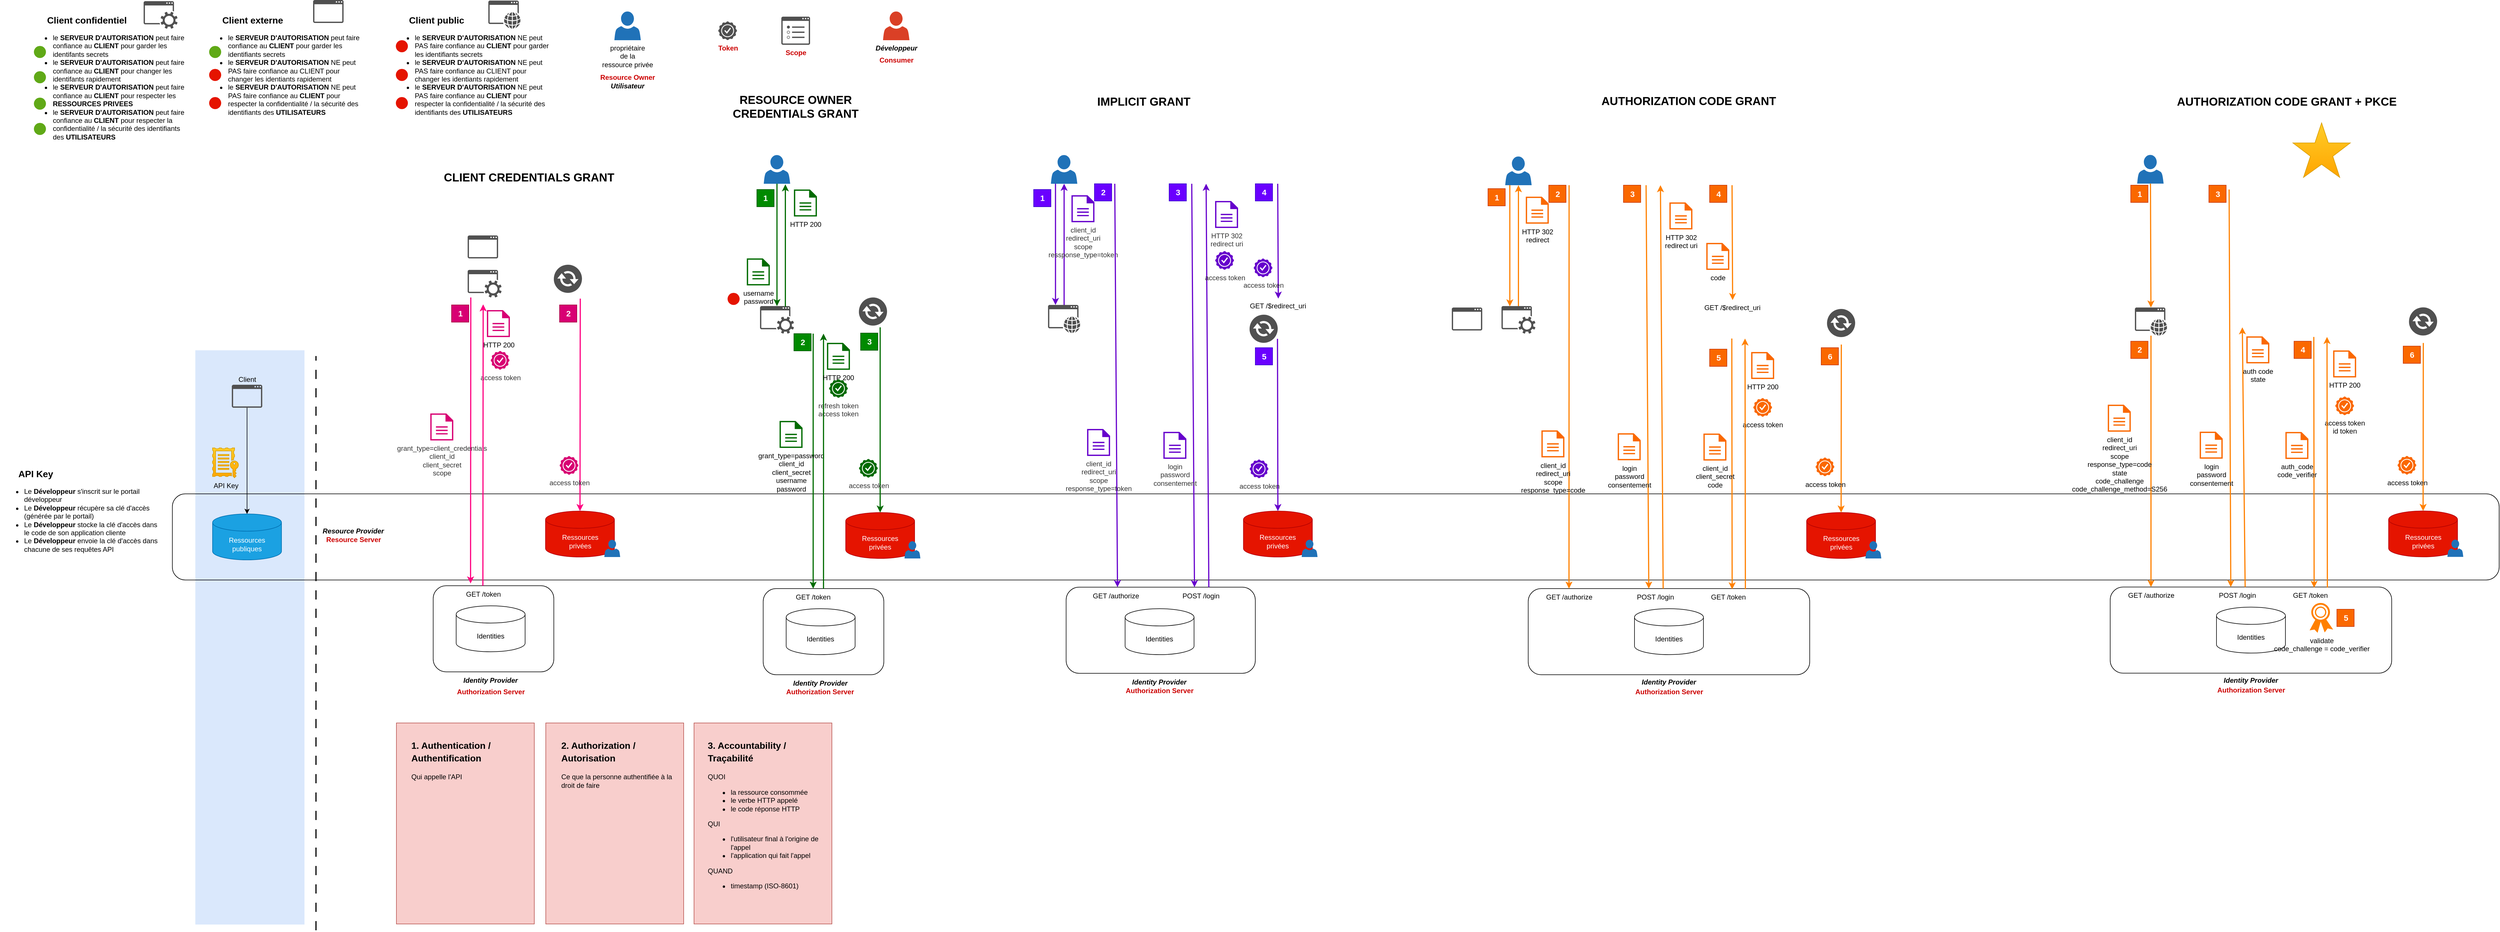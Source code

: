 <mxfile version="24.7.7">
  <diagram name="Page-1" id="TJ5gsJ8iWOW6bga7UIhC">
    <mxGraphModel dx="2203" dy="1935" grid="1" gridSize="10" guides="1" tooltips="1" connect="1" arrows="1" fold="1" page="1" pageScale="1" pageWidth="827" pageHeight="1169" math="0" shadow="0">
      <root>
        <mxCell id="0" />
        <mxCell id="1" parent="0" />
        <mxCell id="_Fe2m7hEjs8gQzXyp6RX-28" value="" style="rounded=0;whiteSpace=wrap;html=1;fillColor=#dae8fc;strokeColor=none;" vertex="1" parent="1">
          <mxGeometry x="-120" y="170" width="190" height="1000" as="geometry" />
        </mxCell>
        <mxCell id="_Fe2m7hEjs8gQzXyp6RX-23" value="" style="rounded=1;whiteSpace=wrap;html=1;" vertex="1" parent="1">
          <mxGeometry x="294" y="580" width="210" height="150" as="geometry" />
        </mxCell>
        <mxCell id="_Fe2m7hEjs8gQzXyp6RX-1" value="" style="rounded=1;whiteSpace=wrap;html=1;fillColor=none;" vertex="1" parent="1">
          <mxGeometry x="-160" y="420" width="4050" height="150" as="geometry" />
        </mxCell>
        <mxCell id="_Fe2m7hEjs8gQzXyp6RX-2" value="&lt;div&gt;Ressources&lt;/div&gt;&lt;div&gt;publiques&lt;br&gt;&lt;/div&gt;" style="shape=cylinder3;whiteSpace=wrap;html=1;boundedLbl=1;backgroundOutline=1;size=15;fillColor=#1ba1e2;strokeColor=#006EAF;fontColor=#ffffff;" vertex="1" parent="1">
          <mxGeometry x="-90" y="455" width="120" height="80" as="geometry" />
        </mxCell>
        <mxCell id="_Fe2m7hEjs8gQzXyp6RX-3" value="&lt;div&gt;Ressources&lt;/div&gt;&lt;div&gt;privées&lt;br&gt;&lt;/div&gt;" style="shape=cylinder3;whiteSpace=wrap;html=1;boundedLbl=1;backgroundOutline=1;size=15;fillColor=#e51400;fontColor=#ffffff;strokeColor=#B20000;" vertex="1" parent="1">
          <mxGeometry x="489.5" y="450" width="120" height="80" as="geometry" />
        </mxCell>
        <mxCell id="_Fe2m7hEjs8gQzXyp6RX-5" value="&lt;div&gt;propriétaire&lt;/div&gt;&lt;div&gt;de la&lt;/div&gt;&lt;div&gt;ressource privée&lt;br&gt;&lt;/div&gt;" style="sketch=0;pointerEvents=1;shadow=0;dashed=0;html=1;strokeColor=none;fillColor=#2072B8;labelPosition=center;verticalLabelPosition=bottom;verticalAlign=top;outlineConnect=0;align=center;shape=mxgraph.office.users.user;" vertex="1" parent="1">
          <mxGeometry x="609.4" y="-420" width="46" height="50" as="geometry" />
        </mxCell>
        <mxCell id="_Fe2m7hEjs8gQzXyp6RX-17" value="" style="group" vertex="1" connectable="0" parent="1">
          <mxGeometry x="230" y="819" width="758" height="350" as="geometry" />
        </mxCell>
        <mxCell id="_Fe2m7hEjs8gQzXyp6RX-13" value="" style="group" vertex="1" connectable="0" parent="_Fe2m7hEjs8gQzXyp6RX-17">
          <mxGeometry x="260" width="240" height="350" as="geometry" />
        </mxCell>
        <mxCell id="_Fe2m7hEjs8gQzXyp6RX-12" value="" style="rounded=0;whiteSpace=wrap;html=1;fillColor=#f8cecc;strokeColor=#b85450;" vertex="1" parent="_Fe2m7hEjs8gQzXyp6RX-13">
          <mxGeometry width="240" height="350" as="geometry" />
        </mxCell>
        <mxCell id="_Fe2m7hEjs8gQzXyp6RX-8" value="&lt;h1 style=&quot;margin-top: 0px; line-height: 80%;&quot;&gt;&lt;font style=&quot;font-size: 16px;&quot;&gt;2. Authorization / Autorisation&lt;/font&gt;&lt;br&gt;&lt;/h1&gt;&lt;p&gt;Ce que la personne authentifiée à la droit de faire&lt;br&gt;&lt;/p&gt;" style="text;html=1;whiteSpace=wrap;overflow=hidden;rounded=0;" vertex="1" parent="_Fe2m7hEjs8gQzXyp6RX-13">
          <mxGeometry x="25" y="20" width="200" height="120" as="geometry" />
        </mxCell>
        <mxCell id="_Fe2m7hEjs8gQzXyp6RX-14" value="" style="group" vertex="1" connectable="0" parent="_Fe2m7hEjs8gQzXyp6RX-17">
          <mxGeometry x="518" width="240" height="350" as="geometry" />
        </mxCell>
        <mxCell id="_Fe2m7hEjs8gQzXyp6RX-11" value="" style="rounded=0;whiteSpace=wrap;html=1;fillColor=#f8cecc;strokeColor=#b85450;" vertex="1" parent="_Fe2m7hEjs8gQzXyp6RX-14">
          <mxGeometry width="240" height="350" as="geometry" />
        </mxCell>
        <mxCell id="_Fe2m7hEjs8gQzXyp6RX-9" value="&lt;h1 style=&quot;margin-top: 0px; line-height: 80%;&quot;&gt;&lt;font style=&quot;font-size: 16px;&quot;&gt;3. Accountability / Traçabilité&lt;/font&gt;&lt;br&gt;&lt;/h1&gt;&lt;p&gt;QUOI&lt;/p&gt;&lt;ul&gt;&lt;li&gt;la ressource consommée&lt;/li&gt;&lt;li&gt;le verbe HTTP appelé&lt;/li&gt;&lt;li&gt;le code réponse HTTP&lt;/li&gt;&lt;/ul&gt;&lt;div&gt;QUI&lt;/div&gt;&lt;div&gt;&lt;ul&gt;&lt;li&gt;l&#39;utilisateur final à l&#39;origine de l&#39;appel&lt;/li&gt;&lt;li&gt;l&#39;application qui fait l&#39;appel&lt;/li&gt;&lt;/ul&gt;&lt;div&gt;QUAND&lt;/div&gt;&lt;div&gt;&lt;ul&gt;&lt;li&gt;timestamp (ISO-8601)&lt;br&gt;&lt;/li&gt;&lt;/ul&gt;&lt;/div&gt;&lt;/div&gt;" style="text;html=1;whiteSpace=wrap;overflow=hidden;rounded=0;" vertex="1" parent="_Fe2m7hEjs8gQzXyp6RX-14">
          <mxGeometry x="22" y="20" width="200" height="320" as="geometry" />
        </mxCell>
        <mxCell id="_Fe2m7hEjs8gQzXyp6RX-16" value="" style="group" vertex="1" connectable="0" parent="_Fe2m7hEjs8gQzXyp6RX-17">
          <mxGeometry width="240" height="350" as="geometry" />
        </mxCell>
        <mxCell id="_Fe2m7hEjs8gQzXyp6RX-15" value="" style="rounded=0;whiteSpace=wrap;html=1;fillColor=#f8cecc;strokeColor=#b85450;" vertex="1" parent="_Fe2m7hEjs8gQzXyp6RX-16">
          <mxGeometry width="240" height="350" as="geometry" />
        </mxCell>
        <mxCell id="_Fe2m7hEjs8gQzXyp6RX-7" value="&lt;h1 style=&quot;margin-top: 0px; line-height: 80%;&quot;&gt;&lt;font style=&quot;font-size: 16px;&quot;&gt;1. Authentication / Authentification&lt;/font&gt;&lt;br&gt;&lt;/h1&gt;&lt;p&gt;Qui appelle l&#39;API&lt;br&gt;&lt;/p&gt;" style="text;html=1;whiteSpace=wrap;overflow=hidden;rounded=0;" vertex="1" parent="_Fe2m7hEjs8gQzXyp6RX-16">
          <mxGeometry x="24" y="20" width="200" height="110" as="geometry" />
        </mxCell>
        <mxCell id="_Fe2m7hEjs8gQzXyp6RX-19" value="Développeur" style="sketch=0;pointerEvents=1;shadow=0;dashed=0;html=1;strokeColor=none;labelPosition=center;verticalLabelPosition=bottom;verticalAlign=top;outlineConnect=0;align=center;shape=mxgraph.office.users.user;fillColor=#DA4026;fontStyle=3" vertex="1" parent="1">
          <mxGeometry x="1077" y="-420" width="46" height="50" as="geometry" />
        </mxCell>
        <mxCell id="_Fe2m7hEjs8gQzXyp6RX-21" value="Identities" style="shape=cylinder3;whiteSpace=wrap;html=1;boundedLbl=1;backgroundOutline=1;size=15;" vertex="1" parent="1">
          <mxGeometry x="334" y="615" width="120" height="80" as="geometry" />
        </mxCell>
        <mxCell id="_Fe2m7hEjs8gQzXyp6RX-24" value="Identity Provider" style="text;html=1;align=center;verticalAlign=middle;whiteSpace=wrap;rounded=0;fontStyle=3" vertex="1" parent="1">
          <mxGeometry x="314" y="730" width="160" height="30" as="geometry" />
        </mxCell>
        <mxCell id="_Fe2m7hEjs8gQzXyp6RX-25" value="Client" style="sketch=0;pointerEvents=1;shadow=0;dashed=0;html=1;strokeColor=none;fillColor=#505050;labelPosition=center;verticalLabelPosition=top;verticalAlign=bottom;outlineConnect=0;align=center;shape=mxgraph.office.concepts.application_generic;fontStyle=0;fontColor=#000000;" vertex="1" parent="1">
          <mxGeometry x="-56.5" y="230" width="53" height="40" as="geometry" />
        </mxCell>
        <mxCell id="_Fe2m7hEjs8gQzXyp6RX-27" value="" style="endArrow=none;dashed=1;html=1;rounded=0;strokeWidth=2;dashPattern=8 8;" edge="1" parent="1">
          <mxGeometry width="50" height="50" relative="1" as="geometry">
            <mxPoint x="90" y="1180" as="sourcePoint" />
            <mxPoint x="90" y="180" as="targetPoint" />
          </mxGeometry>
        </mxCell>
        <mxCell id="_Fe2m7hEjs8gQzXyp6RX-29" value="" style="endArrow=classic;html=1;rounded=0;" edge="1" parent="1" source="_Fe2m7hEjs8gQzXyp6RX-25" target="_Fe2m7hEjs8gQzXyp6RX-2">
          <mxGeometry width="50" height="50" relative="1" as="geometry">
            <mxPoint x="420" y="590" as="sourcePoint" />
            <mxPoint x="470" y="540" as="targetPoint" />
          </mxGeometry>
        </mxCell>
        <mxCell id="_Fe2m7hEjs8gQzXyp6RX-32" value="API Key" style="sketch=0;pointerEvents=1;shadow=0;dashed=0;html=1;strokeColor=#d79b00;fillColor=#ffcd28;labelPosition=center;verticalLabelPosition=bottom;verticalAlign=top;outlineConnect=0;align=center;shape=mxgraph.office.concepts.license;gradientColor=#ffa500;" vertex="1" parent="1">
          <mxGeometry x="-90" y="340" width="45" height="52" as="geometry" />
        </mxCell>
        <mxCell id="_Fe2m7hEjs8gQzXyp6RX-36" value="" style="group" vertex="1" connectable="0" parent="1">
          <mxGeometry x="-460" y="370" width="280" height="170" as="geometry" />
        </mxCell>
        <mxCell id="_Fe2m7hEjs8gQzXyp6RX-34" value="API Key" style="text;html=1;align=left;verticalAlign=middle;whiteSpace=wrap;rounded=0;fontSize=16;fontStyle=1" vertex="1" parent="_Fe2m7hEjs8gQzXyp6RX-36">
          <mxGeometry x="30" width="110" height="30" as="geometry" />
        </mxCell>
        <mxCell id="_Fe2m7hEjs8gQzXyp6RX-35" value="&lt;ul&gt;&lt;li&gt;Le &lt;b&gt;Développeur&lt;/b&gt; s&#39;inscrit sur le portail développeur&lt;/li&gt;&lt;li&gt;Le &lt;b&gt;Développeur&lt;/b&gt; récupère sa clé d&#39;accès (générée par le portail)&lt;/li&gt;&lt;li&gt;Le &lt;b&gt;Développeur&lt;/b&gt; stocke la clé d&#39;accès dans le code de son application cliente&lt;/li&gt;&lt;li&gt;Le &lt;b&gt;Développeur&lt;/b&gt; envoie la clé d&#39;accès dans chacune de ses requêtes API&lt;br&gt;&lt;/li&gt;&lt;/ul&gt;" style="text;html=1;align=left;verticalAlign=top;whiteSpace=wrap;rounded=0;" vertex="1" parent="_Fe2m7hEjs8gQzXyp6RX-36">
          <mxGeometry y="20" width="280" height="150" as="geometry" />
        </mxCell>
        <mxCell id="_Fe2m7hEjs8gQzXyp6RX-37" value="&lt;b&gt;&lt;font color=&quot;#cc0000&quot;&gt;Resource Owner&lt;br&gt;&lt;/font&gt;&lt;/b&gt;" style="text;html=1;align=center;verticalAlign=middle;resizable=0;points=[];autosize=1;strokeColor=none;fillColor=none;" vertex="1" parent="1">
          <mxGeometry x="572.4" y="-320" width="120" height="30" as="geometry" />
        </mxCell>
        <mxCell id="_Fe2m7hEjs8gQzXyp6RX-41" value="&lt;b&gt;&lt;font color=&quot;#cc0000&quot;&gt;Consumer&lt;/font&gt;&lt;/b&gt;" style="text;html=1;align=center;verticalAlign=middle;resizable=0;points=[];autosize=1;strokeColor=none;fillColor=none;" vertex="1" parent="1">
          <mxGeometry x="1060" y="-350" width="80" height="30" as="geometry" />
        </mxCell>
        <mxCell id="_Fe2m7hEjs8gQzXyp6RX-46" value="&lt;b&gt;&lt;i&gt;Utilisateur&lt;/i&gt;&lt;/b&gt;" style="text;html=1;align=center;verticalAlign=middle;resizable=0;points=[];autosize=1;strokeColor=none;fillColor=none;" vertex="1" parent="1">
          <mxGeometry x="592.4" y="-305" width="80" height="30" as="geometry" />
        </mxCell>
        <mxCell id="_Fe2m7hEjs8gQzXyp6RX-47" value="Token" style="sketch=0;pointerEvents=1;shadow=0;dashed=0;html=1;strokeColor=none;fillColor=#505050;labelPosition=center;verticalLabelPosition=bottom;verticalAlign=top;outlineConnect=0;align=center;shape=mxgraph.office.concepts.best_practices;aspect=fixed;fontStyle=1;fontColor=#CC0000;" vertex="1" parent="1">
          <mxGeometry x="790" y="-403" width="33" height="33" as="geometry" />
        </mxCell>
        <mxCell id="_Fe2m7hEjs8gQzXyp6RX-48" value="Scope" style="sketch=0;pointerEvents=1;shadow=0;dashed=0;html=1;strokeColor=none;fillColor=#505050;labelPosition=center;verticalLabelPosition=bottom;verticalAlign=top;outlineConnect=0;align=center;shape=mxgraph.office.concepts.properties;fontStyle=1;fontColor=#CC0000;" vertex="1" parent="1">
          <mxGeometry x="900" y="-411" width="50" height="49" as="geometry" />
        </mxCell>
        <mxCell id="_Fe2m7hEjs8gQzXyp6RX-49" value="" style="sketch=0;pointerEvents=1;shadow=0;dashed=0;html=1;strokeColor=none;fillColor=#505050;labelPosition=center;verticalLabelPosition=bottom;verticalAlign=top;outlineConnect=0;align=center;shape=mxgraph.office.concepts.application_generic;fontStyle=1;fontColor=#CC0000;" vertex="1" parent="1">
          <mxGeometry x="354" y="-30" width="53" height="40" as="geometry" />
        </mxCell>
        <mxCell id="_Fe2m7hEjs8gQzXyp6RX-51" value="" style="sketch=0;pointerEvents=1;shadow=0;dashed=0;html=1;strokeColor=none;fillColor=#505050;labelPosition=center;verticalLabelPosition=bottom;verticalAlign=top;outlineConnect=0;align=center;shape=mxgraph.office.concepts.application_web;fontColor=#CC0000;fontStyle=1" vertex="1" parent="1">
          <mxGeometry x="1364.2" y="91" width="56" height="49" as="geometry" />
        </mxCell>
        <mxCell id="_Fe2m7hEjs8gQzXyp6RX-52" value="" style="sketch=0;pointerEvents=1;shadow=0;dashed=0;html=1;strokeColor=none;fillColor=#505050;labelPosition=center;verticalLabelPosition=bottom;verticalAlign=top;outlineConnect=0;align=center;shape=mxgraph.office.concepts.service_application;fontColor=#CC0000;fontStyle=1" vertex="1" parent="1">
          <mxGeometry x="354" y="30" width="59" height="48" as="geometry" />
        </mxCell>
        <mxCell id="_Fe2m7hEjs8gQzXyp6RX-53" value="" style="group" vertex="1" connectable="0" parent="1">
          <mxGeometry x="-410" y="-420" width="280" height="171" as="geometry" />
        </mxCell>
        <mxCell id="_Fe2m7hEjs8gQzXyp6RX-54" value="Client confidentiel" style="text;html=1;align=left;verticalAlign=middle;whiteSpace=wrap;rounded=0;fontSize=16;fontStyle=1" vertex="1" parent="_Fe2m7hEjs8gQzXyp6RX-53">
          <mxGeometry x="30" width="180" height="30" as="geometry" />
        </mxCell>
        <mxCell id="_Fe2m7hEjs8gQzXyp6RX-55" value="&lt;ul&gt;&lt;li&gt;le &lt;b&gt;SERVEUR D&#39;AUTORISATION&lt;/b&gt; peut faire confiance au &lt;b&gt;CLIENT&lt;/b&gt; pour garder les identifants secrets&lt;/li&gt;&lt;li&gt;le &lt;b&gt;SERVEUR D&#39;AUTORISATION&lt;/b&gt; peut faire confiance au &lt;b&gt;CLIENT&lt;/b&gt; pour changer les identifants rapidement&lt;br&gt;&lt;/li&gt;&lt;li&gt;le &lt;b&gt;SERVEUR D&#39;AUTORISATION&lt;/b&gt; peut faire confiance au &lt;b&gt;CLIENT&lt;/b&gt; pour respecter les &lt;b&gt;RESSOURCES PRIVEES&lt;/b&gt;&lt;br&gt;&lt;/li&gt;&lt;li&gt;le &lt;b&gt;SERVEUR D&#39;AUTORISATION&lt;/b&gt; peut faire confiance au &lt;b&gt;CLIENT&lt;/b&gt; pour respecter la confidentialité / la sécurité des identifiants des &lt;b&gt;UTILISATEURS&lt;/b&gt;&lt;br&gt;&lt;/li&gt;&lt;/ul&gt;" style="text;html=1;align=left;verticalAlign=top;whiteSpace=wrap;rounded=0;" vertex="1" parent="_Fe2m7hEjs8gQzXyp6RX-53">
          <mxGeometry y="20" width="280" height="150" as="geometry" />
        </mxCell>
        <mxCell id="_Fe2m7hEjs8gQzXyp6RX-72" value="" style="ellipse;whiteSpace=wrap;html=1;aspect=fixed;fillColor=#60a917;fontColor=#ffffff;strokeColor=none;" vertex="1" parent="_Fe2m7hEjs8gQzXyp6RX-53">
          <mxGeometry x="9" y="60" width="21" height="21" as="geometry" />
        </mxCell>
        <mxCell id="_Fe2m7hEjs8gQzXyp6RX-73" value="" style="ellipse;whiteSpace=wrap;html=1;aspect=fixed;fillColor=#60a917;fontColor=#ffffff;strokeColor=none;" vertex="1" parent="_Fe2m7hEjs8gQzXyp6RX-53">
          <mxGeometry x="9" y="194" width="21" height="21" as="geometry" />
        </mxCell>
        <mxCell id="_Fe2m7hEjs8gQzXyp6RX-74" value="" style="ellipse;whiteSpace=wrap;html=1;aspect=fixed;fillColor=#60a917;fontColor=#ffffff;strokeColor=none;" vertex="1" parent="_Fe2m7hEjs8gQzXyp6RX-53">
          <mxGeometry x="9" y="104" width="21" height="21" as="geometry" />
        </mxCell>
        <mxCell id="_Fe2m7hEjs8gQzXyp6RX-65" value="" style="ellipse;whiteSpace=wrap;html=1;aspect=fixed;fillColor=#60a917;fontColor=#ffffff;strokeColor=none;" vertex="1" parent="_Fe2m7hEjs8gQzXyp6RX-53">
          <mxGeometry x="9" y="150" width="21" height="21" as="geometry" />
        </mxCell>
        <mxCell id="_Fe2m7hEjs8gQzXyp6RX-75" value="" style="sketch=0;pointerEvents=1;shadow=0;dashed=0;html=1;strokeColor=none;fillColor=#505050;labelPosition=center;verticalLabelPosition=bottom;verticalAlign=top;outlineConnect=0;align=center;shape=mxgraph.office.concepts.service_application;" vertex="1" parent="_Fe2m7hEjs8gQzXyp6RX-53">
          <mxGeometry x="200" y="-18" width="59" height="48" as="geometry" />
        </mxCell>
        <mxCell id="_Fe2m7hEjs8gQzXyp6RX-56" value="" style="group" vertex="1" connectable="0" parent="1">
          <mxGeometry x="-105" y="-420" width="280" height="170" as="geometry" />
        </mxCell>
        <mxCell id="_Fe2m7hEjs8gQzXyp6RX-57" value="Client externe" style="text;html=1;align=left;verticalAlign=middle;whiteSpace=wrap;rounded=0;fontSize=16;fontStyle=1" vertex="1" parent="_Fe2m7hEjs8gQzXyp6RX-56">
          <mxGeometry x="30" width="180" height="30" as="geometry" />
        </mxCell>
        <mxCell id="_Fe2m7hEjs8gQzXyp6RX-58" value="&lt;ul&gt;&lt;li&gt;le &lt;b&gt;SERVEUR D&#39;AUTORISATION&lt;/b&gt; peut faire confiance au &lt;b&gt;CLIENT&lt;/b&gt; pour garder les identifiants secrets&lt;br&gt;&lt;/li&gt;&lt;li&gt;le &lt;b&gt;SERVEUR D&#39;AUTORISATION&lt;/b&gt; NE peut PAS faire confiance au CLIENT pour changer les identiants rapidement&lt;br&gt;&lt;/li&gt;&lt;li&gt;le &lt;b&gt;SERVEUR D&#39;AUTORISATION&lt;/b&gt; NE peut PAS faire confiance au &lt;b&gt;CLIENT&lt;/b&gt; pour respecter la confidentialité / la sécurité des identifiants des &lt;b&gt;UTILISATEURS&lt;/b&gt;&lt;br&gt;&lt;/li&gt;&lt;/ul&gt;" style="text;html=1;align=left;verticalAlign=top;whiteSpace=wrap;rounded=0;" vertex="1" parent="_Fe2m7hEjs8gQzXyp6RX-56">
          <mxGeometry y="20" width="280" height="150" as="geometry" />
        </mxCell>
        <mxCell id="_Fe2m7hEjs8gQzXyp6RX-69" value="" style="ellipse;whiteSpace=wrap;html=1;aspect=fixed;fillColor=#e51400;fontColor=#ffffff;strokeColor=none;" vertex="1" parent="_Fe2m7hEjs8gQzXyp6RX-56">
          <mxGeometry x="9" y="100" width="21" height="21" as="geometry" />
        </mxCell>
        <mxCell id="_Fe2m7hEjs8gQzXyp6RX-70" value="" style="ellipse;whiteSpace=wrap;html=1;aspect=fixed;fillColor=#e51400;fontColor=#ffffff;strokeColor=none;" vertex="1" parent="_Fe2m7hEjs8gQzXyp6RX-56">
          <mxGeometry x="9" y="149" width="21" height="21" as="geometry" />
        </mxCell>
        <mxCell id="_Fe2m7hEjs8gQzXyp6RX-71" value="" style="ellipse;whiteSpace=wrap;html=1;aspect=fixed;fillColor=#60a917;fontColor=#ffffff;strokeColor=none;" vertex="1" parent="_Fe2m7hEjs8gQzXyp6RX-56">
          <mxGeometry x="9" y="60" width="21" height="21" as="geometry" />
        </mxCell>
        <mxCell id="_Fe2m7hEjs8gQzXyp6RX-76" value="" style="sketch=0;pointerEvents=1;shadow=0;dashed=0;html=1;strokeColor=none;fillColor=#505050;labelPosition=center;verticalLabelPosition=bottom;verticalAlign=top;outlineConnect=0;align=center;shape=mxgraph.office.concepts.application_generic;" vertex="1" parent="_Fe2m7hEjs8gQzXyp6RX-56">
          <mxGeometry x="190" y="-20" width="53" height="40" as="geometry" />
        </mxCell>
        <mxCell id="_Fe2m7hEjs8gQzXyp6RX-59" value="" style="group" vertex="1" connectable="0" parent="1">
          <mxGeometry x="220" y="-420" width="280" height="170" as="geometry" />
        </mxCell>
        <mxCell id="_Fe2m7hEjs8gQzXyp6RX-60" value="Client public" style="text;html=1;align=left;verticalAlign=middle;whiteSpace=wrap;rounded=0;fontSize=16;fontStyle=1" vertex="1" parent="_Fe2m7hEjs8gQzXyp6RX-59">
          <mxGeometry x="30" width="180" height="30" as="geometry" />
        </mxCell>
        <mxCell id="_Fe2m7hEjs8gQzXyp6RX-61" value="&lt;ul&gt;&lt;li&gt;le &lt;b&gt;SERVEUR D&#39;AUTORISATION&lt;/b&gt; NE peut PAS faire confiance au &lt;b&gt;CLIENT&lt;/b&gt; pour garder les identifiants secrets&lt;br&gt;&lt;/li&gt;&lt;li&gt;le &lt;b&gt;SERVEUR D&#39;AUTORISATION&lt;/b&gt; NE peut PAS faire confiance au CLIENT pour changer les identiants rapidement&lt;br&gt;&lt;/li&gt;&lt;li&gt;le &lt;b&gt;SERVEUR D&#39;AUTORISATION&lt;/b&gt; NE peut PAS faire confiance au &lt;b&gt;CLIENT&lt;/b&gt; pour respecter la confidentialité / la sécurité des identifiants des &lt;b&gt;UTILISATEURS&lt;/b&gt;&lt;br&gt;&lt;/li&gt;&lt;/ul&gt;" style="text;html=1;align=left;verticalAlign=top;whiteSpace=wrap;rounded=0;" vertex="1" parent="_Fe2m7hEjs8gQzXyp6RX-59">
          <mxGeometry y="20" width="280" height="150" as="geometry" />
        </mxCell>
        <mxCell id="_Fe2m7hEjs8gQzXyp6RX-66" value="" style="ellipse;whiteSpace=wrap;html=1;aspect=fixed;fillColor=#e51400;fontColor=#ffffff;strokeColor=none;" vertex="1" parent="_Fe2m7hEjs8gQzXyp6RX-59">
          <mxGeometry x="9" y="50" width="21" height="21" as="geometry" />
        </mxCell>
        <mxCell id="_Fe2m7hEjs8gQzXyp6RX-67" value="" style="ellipse;whiteSpace=wrap;html=1;aspect=fixed;fillColor=#e51400;fontColor=#ffffff;strokeColor=none;" vertex="1" parent="_Fe2m7hEjs8gQzXyp6RX-59">
          <mxGeometry x="9" y="100" width="21" height="21" as="geometry" />
        </mxCell>
        <mxCell id="_Fe2m7hEjs8gQzXyp6RX-68" value="" style="ellipse;whiteSpace=wrap;html=1;aspect=fixed;fillColor=#e51400;fontColor=#ffffff;strokeColor=none;" vertex="1" parent="_Fe2m7hEjs8gQzXyp6RX-59">
          <mxGeometry x="9" y="149" width="21" height="21" as="geometry" />
        </mxCell>
        <mxCell id="_Fe2m7hEjs8gQzXyp6RX-77" value="" style="sketch=0;pointerEvents=1;shadow=0;dashed=0;html=1;strokeColor=none;fillColor=#505050;labelPosition=center;verticalLabelPosition=bottom;verticalAlign=top;outlineConnect=0;align=center;shape=mxgraph.office.concepts.application_web;" vertex="1" parent="_Fe2m7hEjs8gQzXyp6RX-59">
          <mxGeometry x="170" y="-19" width="56" height="49" as="geometry" />
        </mxCell>
        <mxCell id="_Fe2m7hEjs8gQzXyp6RX-78" value="" style="sketch=0;pointerEvents=1;shadow=0;dashed=0;html=1;strokeColor=none;labelPosition=center;verticalLabelPosition=bottom;verticalAlign=top;outlineConnect=0;align=center;shape=mxgraph.office.users.user;fillColor=#2072B8;aspect=fixed;" vertex="1" parent="1">
          <mxGeometry x="591.9" y="500" width="27.6" height="30" as="geometry" />
        </mxCell>
        <mxCell id="_Fe2m7hEjs8gQzXyp6RX-79" value="&lt;font color=&quot;#cc0000&quot;&gt;Authorization Server&lt;br&gt;&lt;/font&gt;" style="text;html=1;align=center;verticalAlign=middle;resizable=0;points=[];autosize=1;strokeColor=none;fillColor=none;fontStyle=1" vertex="1" parent="1">
          <mxGeometry x="329" y="750" width="130" height="30" as="geometry" />
        </mxCell>
        <mxCell id="_Fe2m7hEjs8gQzXyp6RX-80" value="" style="endArrow=classic;html=1;rounded=0;strokeWidth=2;strokeColor=#FF0080;entryX=0.424;entryY=-0.027;entryDx=0;entryDy=0;entryPerimeter=0;" edge="1" parent="1">
          <mxGeometry width="50" height="50" relative="1" as="geometry">
            <mxPoint x="359.479" y="78" as="sourcePoint" />
            <mxPoint x="359.04" y="575.95" as="targetPoint" />
          </mxGeometry>
        </mxCell>
        <mxCell id="_Fe2m7hEjs8gQzXyp6RX-81" value="&lt;div&gt;GET /token&lt;/div&gt;" style="text;html=1;align=center;verticalAlign=middle;resizable=0;points=[];autosize=1;strokeColor=none;fillColor=none;" vertex="1" parent="1">
          <mxGeometry x="340.5" y="580" width="80" height="30" as="geometry" />
        </mxCell>
        <mxCell id="_Fe2m7hEjs8gQzXyp6RX-82" value="1" style="text;html=1;align=center;verticalAlign=middle;resizable=0;points=[];autosize=1;strokeColor=#A50040;fillColor=#d80073;fontColor=#ffffff;fontSize=14;fontStyle=1" vertex="1" parent="1">
          <mxGeometry x="326" y="91" width="30" height="30" as="geometry" />
        </mxCell>
        <mxCell id="_Fe2m7hEjs8gQzXyp6RX-83" value="" style="endArrow=classic;html=1;rounded=0;strokeWidth=2;strokeColor=#FF0080;" edge="1" parent="1" target="_Fe2m7hEjs8gQzXyp6RX-3">
          <mxGeometry width="50" height="50" relative="1" as="geometry">
            <mxPoint x="550" y="80" as="sourcePoint" />
            <mxPoint x="544" y="320" as="targetPoint" />
          </mxGeometry>
        </mxCell>
        <mxCell id="_Fe2m7hEjs8gQzXyp6RX-84" value="2" style="text;html=1;align=center;verticalAlign=middle;resizable=0;points=[];autosize=1;strokeColor=#A50040;fillColor=#d80073;fontColor=#ffffff;fontSize=14;fontStyle=1" vertex="1" parent="1">
          <mxGeometry x="514" y="91" width="30" height="30" as="geometry" />
        </mxCell>
        <mxCell id="_Fe2m7hEjs8gQzXyp6RX-85" value="access token" style="sketch=0;pointerEvents=1;shadow=0;dashed=0;html=1;strokeColor=none;fillColor=#D80073;labelPosition=center;verticalLabelPosition=bottom;verticalAlign=top;outlineConnect=0;align=center;shape=mxgraph.office.concepts.best_practices;aspect=fixed;fontStyle=0;fontColor=#333333;" vertex="1" parent="1">
          <mxGeometry x="394" y="171" width="33" height="33" as="geometry" />
        </mxCell>
        <mxCell id="_Fe2m7hEjs8gQzXyp6RX-86" value="access token" style="sketch=0;pointerEvents=1;shadow=0;dashed=0;html=1;strokeColor=none;fillColor=#d80073;labelPosition=center;verticalLabelPosition=bottom;verticalAlign=top;outlineConnect=0;align=center;shape=mxgraph.office.concepts.best_practices;aspect=fixed;fontStyle=0;fontColor=#333333;" vertex="1" parent="1">
          <mxGeometry x="514" y="354" width="33" height="33" as="geometry" />
        </mxCell>
        <mxCell id="_Fe2m7hEjs8gQzXyp6RX-88" value="" style="sketch=0;pointerEvents=1;shadow=0;dashed=0;html=1;strokeColor=none;fillColor=#505050;labelPosition=center;verticalLabelPosition=bottom;verticalAlign=top;outlineConnect=0;align=center;shape=mxgraph.office.concepts.service_application;" vertex="1" parent="1">
          <mxGeometry x="862.9" y="93" width="59" height="48" as="geometry" />
        </mxCell>
        <mxCell id="_Fe2m7hEjs8gQzXyp6RX-89" value="" style="sketch=0;pointerEvents=1;shadow=0;dashed=0;html=1;strokeColor=none;fillColor=#2072B8;labelPosition=center;verticalLabelPosition=bottom;verticalAlign=top;outlineConnect=0;align=center;shape=mxgraph.office.users.user;" vertex="1" parent="1">
          <mxGeometry x="869.4" y="-170" width="46" height="50" as="geometry" />
        </mxCell>
        <mxCell id="_Fe2m7hEjs8gQzXyp6RX-90" value="" style="group" vertex="1" connectable="0" parent="1">
          <mxGeometry x="50" y="470" width="210" height="45" as="geometry" />
        </mxCell>
        <mxCell id="_Fe2m7hEjs8gQzXyp6RX-18" value="Resource Provider" style="text;html=1;align=center;verticalAlign=middle;whiteSpace=wrap;rounded=0;fontStyle=3" vertex="1" parent="_Fe2m7hEjs8gQzXyp6RX-90">
          <mxGeometry width="210" height="30" as="geometry" />
        </mxCell>
        <mxCell id="_Fe2m7hEjs8gQzXyp6RX-38" value="&lt;b&gt;&lt;font color=&quot;#cc0000&quot;&gt;Resource Server&lt;br&gt;&lt;/font&gt;&lt;/b&gt;" style="text;html=1;align=center;verticalAlign=middle;resizable=0;points=[];autosize=1;strokeColor=none;fillColor=none;" vertex="1" parent="_Fe2m7hEjs8gQzXyp6RX-90">
          <mxGeometry x="45" y="15" width="120" height="30" as="geometry" />
        </mxCell>
        <mxCell id="_Fe2m7hEjs8gQzXyp6RX-91" value="&lt;div&gt;grant_type=client_credentials&lt;br&gt;&lt;/div&gt;&lt;div&gt;client_id&lt;/div&gt;&lt;div&gt;client_secret&lt;/div&gt;&lt;div&gt;scope&lt;br&gt;&lt;/div&gt;" style="sketch=0;pointerEvents=1;shadow=0;dashed=0;html=1;strokeColor=none;fillColor=#d80073;labelPosition=center;verticalLabelPosition=bottom;verticalAlign=top;outlineConnect=0;align=center;shape=mxgraph.office.concepts.document;fontColor=#333333;" vertex="1" parent="1">
          <mxGeometry x="289" y="280" width="40" height="47" as="geometry" />
        </mxCell>
        <mxCell id="_Fe2m7hEjs8gQzXyp6RX-92" value="" style="rounded=1;whiteSpace=wrap;html=1;" vertex="1" parent="1">
          <mxGeometry x="868.4" y="585" width="210" height="150" as="geometry" />
        </mxCell>
        <mxCell id="_Fe2m7hEjs8gQzXyp6RX-93" value="Identities" style="shape=cylinder3;whiteSpace=wrap;html=1;boundedLbl=1;backgroundOutline=1;size=15;" vertex="1" parent="1">
          <mxGeometry x="908.4" y="620" width="120" height="80" as="geometry" />
        </mxCell>
        <mxCell id="_Fe2m7hEjs8gQzXyp6RX-94" value="Identity Provider" style="text;html=1;align=center;verticalAlign=middle;whiteSpace=wrap;rounded=0;fontStyle=3" vertex="1" parent="1">
          <mxGeometry x="888.4" y="735" width="160" height="30" as="geometry" />
        </mxCell>
        <mxCell id="_Fe2m7hEjs8gQzXyp6RX-95" value="&lt;font color=&quot;#cc0000&quot;&gt;Authorization Server&lt;br&gt;&lt;/font&gt;" style="text;html=1;align=center;verticalAlign=middle;resizable=0;points=[];autosize=1;strokeColor=none;fillColor=none;fontStyle=1" vertex="1" parent="1">
          <mxGeometry x="902.4" y="750" width="130" height="30" as="geometry" />
        </mxCell>
        <mxCell id="_Fe2m7hEjs8gQzXyp6RX-96" value="&lt;div&gt;GET /token&lt;/div&gt;" style="text;html=1;align=center;verticalAlign=middle;resizable=0;points=[];autosize=1;strokeColor=none;fillColor=none;" vertex="1" parent="1">
          <mxGeometry x="914.9" y="585" width="80" height="30" as="geometry" />
        </mxCell>
        <mxCell id="_Fe2m7hEjs8gQzXyp6RX-97" value="&lt;div&gt;Ressources&lt;/div&gt;&lt;div&gt;privées&lt;br&gt;&lt;/div&gt;" style="shape=cylinder3;whiteSpace=wrap;html=1;boundedLbl=1;backgroundOutline=1;size=15;fillColor=#e51400;fontColor=#ffffff;strokeColor=#B20000;" vertex="1" parent="1">
          <mxGeometry x="1012" y="452.5" width="120" height="80" as="geometry" />
        </mxCell>
        <mxCell id="_Fe2m7hEjs8gQzXyp6RX-98" value="" style="sketch=0;pointerEvents=1;shadow=0;dashed=0;html=1;strokeColor=none;labelPosition=center;verticalLabelPosition=bottom;verticalAlign=top;outlineConnect=0;align=center;shape=mxgraph.office.users.user;fillColor=#2072B8;aspect=fixed;" vertex="1" parent="1">
          <mxGeometry x="1114.4" y="502.5" width="27.6" height="30" as="geometry" />
        </mxCell>
        <mxCell id="_Fe2m7hEjs8gQzXyp6RX-99" value="" style="endArrow=classic;html=1;rounded=0;strokeWidth=2;fillColor=#008a00;strokeColor=#006B00;" edge="1" parent="1" source="_Fe2m7hEjs8gQzXyp6RX-89" target="_Fe2m7hEjs8gQzXyp6RX-88">
          <mxGeometry width="50" height="50" relative="1" as="geometry">
            <mxPoint x="1020.5" y="320" as="sourcePoint" />
            <mxPoint x="1070.5" y="270" as="targetPoint" />
          </mxGeometry>
        </mxCell>
        <mxCell id="_Fe2m7hEjs8gQzXyp6RX-100" value="&lt;div&gt;username&lt;/div&gt;&lt;div&gt;password&lt;br&gt;&lt;/div&gt;" style="sketch=0;pointerEvents=1;shadow=0;dashed=0;html=1;strokeColor=none;fillColor=#006B00;labelPosition=center;verticalLabelPosition=bottom;verticalAlign=top;outlineConnect=0;align=center;shape=mxgraph.office.concepts.document;" vertex="1" parent="1">
          <mxGeometry x="839.9" y="10" width="40" height="47" as="geometry" />
        </mxCell>
        <mxCell id="_Fe2m7hEjs8gQzXyp6RX-101" value="" style="endArrow=classic;html=1;rounded=0;strokeWidth=2;strokeColor=#006B00;" edge="1" parent="1">
          <mxGeometry width="50" height="50" relative="1" as="geometry">
            <mxPoint x="955.4" y="141.0" as="sourcePoint" />
            <mxPoint x="955.4" y="585" as="targetPoint" />
          </mxGeometry>
        </mxCell>
        <mxCell id="_Fe2m7hEjs8gQzXyp6RX-102" value="&lt;div&gt;grant_type=password&lt;/div&gt;&lt;div&gt;client_id&lt;/div&gt;&lt;div&gt;client_secret&lt;/div&gt;&lt;div&gt;username&lt;/div&gt;&lt;div&gt;password&lt;br&gt;&lt;/div&gt;" style="sketch=0;pointerEvents=1;shadow=0;dashed=0;html=1;strokeColor=none;fillColor=#006B00;labelPosition=center;verticalLabelPosition=bottom;verticalAlign=top;outlineConnect=0;align=center;shape=mxgraph.office.concepts.document;" vertex="1" parent="1">
          <mxGeometry x="896.9" y="293" width="40" height="47" as="geometry" />
        </mxCell>
        <mxCell id="_Fe2m7hEjs8gQzXyp6RX-103" value="&lt;div&gt;refresh token&lt;/div&gt;&lt;div&gt;access token&lt;br&gt;&lt;/div&gt;" style="sketch=0;pointerEvents=1;shadow=0;dashed=0;html=1;strokeColor=none;fillColor=#006B00;labelPosition=center;verticalLabelPosition=bottom;verticalAlign=top;outlineConnect=0;align=center;shape=mxgraph.office.concepts.best_practices;aspect=fixed;fontStyle=0;fontColor=#333333;" vertex="1" parent="1">
          <mxGeometry x="982.9" y="220" width="33" height="33" as="geometry" />
        </mxCell>
        <mxCell id="_Fe2m7hEjs8gQzXyp6RX-104" value="" style="endArrow=classic;html=1;rounded=0;strokeWidth=2;strokeColor=#006B00;" edge="1" parent="1" target="_Fe2m7hEjs8gQzXyp6RX-97">
          <mxGeometry width="50" height="50" relative="1" as="geometry">
            <mxPoint x="1072" y="130" as="sourcePoint" />
            <mxPoint x="1070.5" y="270" as="targetPoint" />
          </mxGeometry>
        </mxCell>
        <mxCell id="_Fe2m7hEjs8gQzXyp6RX-105" value="access token" style="sketch=0;pointerEvents=1;shadow=0;dashed=0;html=1;strokeColor=none;fillColor=#006B00;labelPosition=center;verticalLabelPosition=bottom;verticalAlign=top;outlineConnect=0;align=center;shape=mxgraph.office.concepts.best_practices;aspect=fixed;fontStyle=0;fontColor=#333333;" vertex="1" parent="1">
          <mxGeometry x="1035" y="359" width="33" height="33" as="geometry" />
        </mxCell>
        <mxCell id="_Fe2m7hEjs8gQzXyp6RX-106" value="1" style="text;html=1;align=center;verticalAlign=middle;resizable=0;points=[];autosize=1;strokeColor=#005700;fillColor=#008a00;fontColor=#ffffff;fontSize=14;fontStyle=1" vertex="1" parent="1">
          <mxGeometry x="857.4" y="-110" width="30" height="30" as="geometry" />
        </mxCell>
        <mxCell id="_Fe2m7hEjs8gQzXyp6RX-107" value="2" style="text;html=1;align=center;verticalAlign=middle;resizable=0;points=[];autosize=1;strokeColor=#005700;fillColor=#008a00;fontColor=#ffffff;fontSize=14;fontStyle=1" vertex="1" parent="1">
          <mxGeometry x="921.9" y="141" width="30" height="30" as="geometry" />
        </mxCell>
        <mxCell id="_Fe2m7hEjs8gQzXyp6RX-108" value="3" style="text;html=1;align=center;verticalAlign=middle;resizable=0;points=[];autosize=1;strokeColor=#005700;fillColor=#008a00;fontColor=#ffffff;fontSize=14;fontStyle=1" vertex="1" parent="1">
          <mxGeometry x="1038" y="140" width="30" height="30" as="geometry" />
        </mxCell>
        <mxCell id="_Fe2m7hEjs8gQzXyp6RX-109" value="" style="ellipse;whiteSpace=wrap;html=1;aspect=fixed;fillColor=#e51400;fontColor=#ffffff;strokeColor=none;" vertex="1" parent="1">
          <mxGeometry x="806.4" y="70" width="21" height="21" as="geometry" />
        </mxCell>
        <mxCell id="_Fe2m7hEjs8gQzXyp6RX-110" value="" style="sketch=0;pointerEvents=1;shadow=0;dashed=0;html=1;strokeColor=none;fillColor=#2072B8;labelPosition=center;verticalLabelPosition=bottom;verticalAlign=top;outlineConnect=0;align=center;shape=mxgraph.office.users.user;" vertex="1" parent="1">
          <mxGeometry x="1369.2" y="-170" width="46" height="50" as="geometry" />
        </mxCell>
        <mxCell id="_Fe2m7hEjs8gQzXyp6RX-111" value="" style="endArrow=classic;html=1;rounded=0;strokeWidth=2;strokeColor=#FF0080;" edge="1" parent="1" source="_Fe2m7hEjs8gQzXyp6RX-81">
          <mxGeometry width="50" height="50" relative="1" as="geometry">
            <mxPoint x="574" y="320" as="sourcePoint" />
            <mxPoint x="381" y="90" as="targetPoint" />
          </mxGeometry>
        </mxCell>
        <mxCell id="_Fe2m7hEjs8gQzXyp6RX-112" value="" style="rounded=1;whiteSpace=wrap;html=1;" vertex="1" parent="1">
          <mxGeometry x="1395.7" y="582.5" width="329.3" height="150" as="geometry" />
        </mxCell>
        <mxCell id="_Fe2m7hEjs8gQzXyp6RX-113" value="Identities" style="shape=cylinder3;whiteSpace=wrap;html=1;boundedLbl=1;backgroundOutline=1;size=15;" vertex="1" parent="1">
          <mxGeometry x="1498.35" y="620" width="120" height="80" as="geometry" />
        </mxCell>
        <mxCell id="_Fe2m7hEjs8gQzXyp6RX-114" value="Identity Provider" style="text;html=1;align=center;verticalAlign=middle;whiteSpace=wrap;rounded=0;fontStyle=3" vertex="1" parent="1">
          <mxGeometry x="1478.35" y="732.5" width="160" height="30" as="geometry" />
        </mxCell>
        <mxCell id="_Fe2m7hEjs8gQzXyp6RX-115" value="&lt;font color=&quot;#cc0000&quot;&gt;Authorization Server&lt;br&gt;&lt;/font&gt;" style="text;html=1;align=center;verticalAlign=middle;resizable=0;points=[];autosize=1;strokeColor=none;fillColor=none;fontStyle=1" vertex="1" parent="1">
          <mxGeometry x="1493.35" y="747.5" width="130" height="30" as="geometry" />
        </mxCell>
        <mxCell id="_Fe2m7hEjs8gQzXyp6RX-116" value="&lt;div&gt;GET /authorize&lt;/div&gt;" style="text;html=1;align=center;verticalAlign=middle;resizable=0;points=[];autosize=1;strokeColor=none;fillColor=none;" vertex="1" parent="1">
          <mxGeometry x="1432.2" y="582.5" width="100" height="30" as="geometry" />
        </mxCell>
        <mxCell id="_Fe2m7hEjs8gQzXyp6RX-117" value="&lt;div&gt;Ressources&lt;/div&gt;&lt;div&gt;privées&lt;br&gt;&lt;/div&gt;" style="shape=cylinder3;whiteSpace=wrap;html=1;boundedLbl=1;backgroundOutline=1;size=15;fillColor=#e51400;fontColor=#ffffff;strokeColor=#B20000;" vertex="1" parent="1">
          <mxGeometry x="1704.3" y="450" width="120" height="80" as="geometry" />
        </mxCell>
        <mxCell id="_Fe2m7hEjs8gQzXyp6RX-118" value="" style="sketch=0;pointerEvents=1;shadow=0;dashed=0;html=1;strokeColor=none;labelPosition=center;verticalLabelPosition=bottom;verticalAlign=top;outlineConnect=0;align=center;shape=mxgraph.office.users.user;fillColor=#2072B8;aspect=fixed;" vertex="1" parent="1">
          <mxGeometry x="1805.7" y="500" width="27.6" height="30" as="geometry" />
        </mxCell>
        <mxCell id="_Fe2m7hEjs8gQzXyp6RX-119" value="" style="endArrow=classic;html=1;rounded=0;strokeWidth=2;strokeColor=#6600CC;" edge="1" parent="1">
          <mxGeometry width="50" height="50" relative="1" as="geometry">
            <mxPoint x="1377.2" y="-120" as="sourcePoint" />
            <mxPoint x="1377.2" y="91" as="targetPoint" />
          </mxGeometry>
        </mxCell>
        <mxCell id="_Fe2m7hEjs8gQzXyp6RX-120" value="" style="endArrow=classic;html=1;rounded=0;strokeWidth=2;strokeColor=#6600CC;" edge="1" parent="1" source="_Fe2m7hEjs8gQzXyp6RX-51" target="_Fe2m7hEjs8gQzXyp6RX-110">
          <mxGeometry width="50" height="50" relative="1" as="geometry">
            <mxPoint x="1415" y="80" as="sourcePoint" />
            <mxPoint x="925" y="190" as="targetPoint" />
          </mxGeometry>
        </mxCell>
        <mxCell id="_Fe2m7hEjs8gQzXyp6RX-121" value="&lt;div&gt;client_id&lt;/div&gt;&lt;div&gt;redirect_uri&lt;/div&gt;&lt;div&gt;scope&lt;/div&gt;&lt;div&gt;ressponse_type=token&lt;br&gt;&lt;/div&gt;" style="sketch=0;pointerEvents=1;shadow=0;dashed=0;html=1;strokeColor=none;fillColor=#6600CC;labelPosition=center;verticalLabelPosition=bottom;verticalAlign=top;outlineConnect=0;align=center;shape=mxgraph.office.concepts.document;fontColor=#333333;" vertex="1" parent="1">
          <mxGeometry x="1405" y="-100" width="40" height="47" as="geometry" />
        </mxCell>
        <mxCell id="_Fe2m7hEjs8gQzXyp6RX-122" value="" style="endArrow=classic;html=1;rounded=0;strokeWidth=2;strokeColor=#6600CC;" edge="1" parent="1">
          <mxGeometry width="50" height="50" relative="1" as="geometry">
            <mxPoint x="1480.368" y="-120" as="sourcePoint" />
            <mxPoint x="1485.099" y="582.5" as="targetPoint" />
          </mxGeometry>
        </mxCell>
        <mxCell id="_Fe2m7hEjs8gQzXyp6RX-123" value="&lt;div&gt;client_id&lt;/div&gt;&lt;div&gt;redirect_uri&lt;/div&gt;&lt;div&gt;scope&lt;/div&gt;&lt;div&gt;response_type=token&lt;br&gt;&lt;/div&gt;" style="sketch=0;pointerEvents=1;shadow=0;dashed=0;html=1;strokeColor=none;fillColor=#6600CC;labelPosition=center;verticalLabelPosition=bottom;verticalAlign=top;outlineConnect=0;align=center;shape=mxgraph.office.concepts.document;fontColor=#333333;" vertex="1" parent="1">
          <mxGeometry x="1432.2" y="307" width="40" height="47" as="geometry" />
        </mxCell>
        <mxCell id="_Fe2m7hEjs8gQzXyp6RX-125" value="POST /login" style="text;html=1;align=center;verticalAlign=middle;resizable=0;points=[];autosize=1;strokeColor=none;fillColor=none;" vertex="1" parent="1">
          <mxGeometry x="1585" y="582.5" width="90" height="30" as="geometry" />
        </mxCell>
        <mxCell id="_Fe2m7hEjs8gQzXyp6RX-126" value="" style="endArrow=classic;html=1;rounded=0;strokeWidth=2;strokeColor=#6600CC;" edge="1" parent="1">
          <mxGeometry width="50" height="50" relative="1" as="geometry">
            <mxPoint x="1614.368" y="-120" as="sourcePoint" />
            <mxPoint x="1619.099" y="582.5" as="targetPoint" />
          </mxGeometry>
        </mxCell>
        <mxCell id="_Fe2m7hEjs8gQzXyp6RX-127" value="&lt;div&gt;login&lt;/div&gt;&lt;div&gt;password&lt;/div&gt;&lt;div&gt;consentement&lt;br&gt;&lt;/div&gt;&lt;div&gt;&lt;br&gt;&lt;/div&gt;&lt;div&gt;&lt;br&gt;&lt;/div&gt;" style="sketch=0;pointerEvents=1;shadow=0;dashed=0;html=1;strokeColor=none;fillColor=#6600CC;labelPosition=center;verticalLabelPosition=bottom;verticalAlign=top;outlineConnect=0;align=center;shape=mxgraph.office.concepts.document;fontColor=#333333;" vertex="1" parent="1">
          <mxGeometry x="1565" y="312" width="40" height="47" as="geometry" />
        </mxCell>
        <mxCell id="_Fe2m7hEjs8gQzXyp6RX-128" value="" style="endArrow=none;html=1;rounded=0;strokeWidth=2;strokeColor=#6600CC;startArrow=classic;startFill=1;endFill=0;" edge="1" parent="1">
          <mxGeometry width="50" height="50" relative="1" as="geometry">
            <mxPoint x="1639.368" y="-120" as="sourcePoint" />
            <mxPoint x="1644.099" y="582.5" as="targetPoint" />
          </mxGeometry>
        </mxCell>
        <mxCell id="_Fe2m7hEjs8gQzXyp6RX-129" value="&lt;div&gt;HTTP 302&lt;/div&gt;&lt;div&gt;redirect uri&lt;br&gt;&lt;/div&gt;" style="sketch=0;pointerEvents=1;shadow=0;dashed=0;html=1;strokeColor=none;fillColor=#6600CC;labelPosition=center;verticalLabelPosition=bottom;verticalAlign=top;outlineConnect=0;align=center;shape=mxgraph.office.concepts.document;fontColor=#333333;" vertex="1" parent="1">
          <mxGeometry x="1655" y="-90" width="40" height="47" as="geometry" />
        </mxCell>
        <mxCell id="_Fe2m7hEjs8gQzXyp6RX-130" value="access token" style="sketch=0;pointerEvents=1;shadow=0;dashed=0;html=1;strokeColor=none;fillColor=#6600CC;labelPosition=center;verticalLabelPosition=bottom;verticalAlign=top;outlineConnect=0;align=center;shape=mxgraph.office.concepts.best_practices;aspect=fixed;fontStyle=0;fontColor=#333333;" vertex="1" parent="1">
          <mxGeometry x="1655" y="-3" width="33" height="33" as="geometry" />
        </mxCell>
        <mxCell id="_Fe2m7hEjs8gQzXyp6RX-131" value="" style="endArrow=classic;html=1;rounded=0;strokeColor=#6600CC;strokeWidth=2;" edge="1" parent="1">
          <mxGeometry width="50" height="50" relative="1" as="geometry">
            <mxPoint x="1764" y="-120" as="sourcePoint" />
            <mxPoint x="1765" y="80" as="targetPoint" />
          </mxGeometry>
        </mxCell>
        <mxCell id="_Fe2m7hEjs8gQzXyp6RX-132" value="access token" style="sketch=0;pointerEvents=1;shadow=0;dashed=0;html=1;strokeColor=none;fillColor=#6600CC;labelPosition=center;verticalLabelPosition=bottom;verticalAlign=top;outlineConnect=0;align=center;shape=mxgraph.office.concepts.best_practices;aspect=fixed;fontStyle=0;fontColor=#333333;" vertex="1" parent="1">
          <mxGeometry x="1722" y="10" width="33" height="33" as="geometry" />
        </mxCell>
        <mxCell id="_Fe2m7hEjs8gQzXyp6RX-133" value="" style="endArrow=classic;html=1;rounded=0;strokeColor=#6600CC;strokeWidth=2;entryX=0.5;entryY=0;entryDx=0;entryDy=0;entryPerimeter=0;" edge="1" parent="1" target="_Fe2m7hEjs8gQzXyp6RX-117">
          <mxGeometry width="50" height="50" relative="1" as="geometry">
            <mxPoint x="1763.59" y="150" as="sourcePoint" />
            <mxPoint x="1764.59" y="370" as="targetPoint" />
          </mxGeometry>
        </mxCell>
        <mxCell id="_Fe2m7hEjs8gQzXyp6RX-134" value="access token" style="sketch=0;pointerEvents=1;shadow=0;dashed=0;html=1;strokeColor=none;fillColor=#6600CC;labelPosition=center;verticalLabelPosition=bottom;verticalAlign=top;outlineConnect=0;align=center;shape=mxgraph.office.concepts.best_practices;aspect=fixed;fontStyle=0;fontColor=#333333;" vertex="1" parent="1">
          <mxGeometry x="1715" y="360" width="33" height="33" as="geometry" />
        </mxCell>
        <mxCell id="_Fe2m7hEjs8gQzXyp6RX-135" value="HTTP 200" style="sketch=0;pointerEvents=1;shadow=0;dashed=0;html=1;strokeColor=none;fillColor=#D80073;labelPosition=center;verticalLabelPosition=bottom;verticalAlign=top;outlineConnect=0;align=center;shape=mxgraph.office.concepts.document;" vertex="1" parent="1">
          <mxGeometry x="387.5" y="100" width="40" height="47" as="geometry" />
        </mxCell>
        <mxCell id="_Fe2m7hEjs8gQzXyp6RX-136" value="" style="endArrow=none;html=1;rounded=0;strokeWidth=2;fillColor=#008a00;strokeColor=#006B00;startArrow=classic;startFill=1;endFill=0;" edge="1" parent="1">
          <mxGeometry width="50" height="50" relative="1" as="geometry">
            <mxPoint x="907" y="-119" as="sourcePoint" />
            <mxPoint x="907" y="94" as="targetPoint" />
          </mxGeometry>
        </mxCell>
        <mxCell id="_Fe2m7hEjs8gQzXyp6RX-137" value="HTTP 200" style="sketch=0;pointerEvents=1;shadow=0;dashed=0;html=1;strokeColor=none;fillColor=#006B00;labelPosition=center;verticalLabelPosition=bottom;verticalAlign=top;outlineConnect=0;align=center;shape=mxgraph.office.concepts.document;" vertex="1" parent="1">
          <mxGeometry x="921.9" y="-110" width="40" height="47" as="geometry" />
        </mxCell>
        <mxCell id="_Fe2m7hEjs8gQzXyp6RX-138" value="" style="endArrow=none;html=1;rounded=0;strokeWidth=2;strokeColor=#006B00;startArrow=classic;startFill=1;endFill=0;" edge="1" parent="1">
          <mxGeometry width="50" height="50" relative="1" as="geometry">
            <mxPoint x="973.4" y="141.0" as="sourcePoint" />
            <mxPoint x="973.4" y="585" as="targetPoint" />
          </mxGeometry>
        </mxCell>
        <mxCell id="_Fe2m7hEjs8gQzXyp6RX-139" value="HTTP 200" style="sketch=0;pointerEvents=1;shadow=0;dashed=0;html=1;strokeColor=none;fillColor=#006B00;labelPosition=center;verticalLabelPosition=bottom;verticalAlign=top;outlineConnect=0;align=center;shape=mxgraph.office.concepts.document;" vertex="1" parent="1">
          <mxGeometry x="979.4" y="157" width="40" height="47" as="geometry" />
        </mxCell>
        <mxCell id="_Fe2m7hEjs8gQzXyp6RX-141" value="" style="sketch=0;pointerEvents=1;shadow=0;dashed=0;html=1;strokeColor=none;fillColor=#505050;labelPosition=center;verticalLabelPosition=bottom;verticalAlign=top;outlineConnect=0;align=center;shape=mxgraph.office.communications.exchange_active_sync;" vertex="1" parent="1">
          <mxGeometry x="1715" y="108" width="49" height="49" as="geometry" />
        </mxCell>
        <mxCell id="_Fe2m7hEjs8gQzXyp6RX-142" value="" style="sketch=0;pointerEvents=1;shadow=0;dashed=0;html=1;strokeColor=none;fillColor=#505050;labelPosition=center;verticalLabelPosition=bottom;verticalAlign=top;outlineConnect=0;align=center;shape=mxgraph.office.communications.exchange_active_sync;" vertex="1" parent="1">
          <mxGeometry x="1035" y="78" width="49" height="49" as="geometry" />
        </mxCell>
        <mxCell id="_Fe2m7hEjs8gQzXyp6RX-143" value="" style="sketch=0;pointerEvents=1;shadow=0;dashed=0;html=1;strokeColor=none;fillColor=#505050;labelPosition=center;verticalLabelPosition=bottom;verticalAlign=top;outlineConnect=0;align=center;shape=mxgraph.office.communications.exchange_active_sync;" vertex="1" parent="1">
          <mxGeometry x="504" y="21" width="49" height="49" as="geometry" />
        </mxCell>
        <mxCell id="_Fe2m7hEjs8gQzXyp6RX-144" value="1" style="text;html=1;align=center;verticalAlign=middle;resizable=0;points=[];autosize=1;strokeColor=#3700CC;fillColor=#6a00ff;fontColor=#ffffff;fontSize=14;fontStyle=1" vertex="1" parent="1">
          <mxGeometry x="1339.2" y="-110" width="30" height="30" as="geometry" />
        </mxCell>
        <mxCell id="_Fe2m7hEjs8gQzXyp6RX-145" value="2" style="text;html=1;align=center;verticalAlign=middle;resizable=0;points=[];autosize=1;strokeColor=#3700CC;fillColor=#6a00ff;fontColor=#ffffff;fontSize=14;fontStyle=1" vertex="1" parent="1">
          <mxGeometry x="1445" y="-120" width="30" height="30" as="geometry" />
        </mxCell>
        <mxCell id="_Fe2m7hEjs8gQzXyp6RX-146" value="3" style="text;html=1;align=center;verticalAlign=middle;resizable=0;points=[];autosize=1;strokeColor=#3700CC;fillColor=#6a00ff;fontColor=#ffffff;fontSize=14;fontStyle=1" vertex="1" parent="1">
          <mxGeometry x="1575" y="-120" width="30" height="30" as="geometry" />
        </mxCell>
        <mxCell id="_Fe2m7hEjs8gQzXyp6RX-147" value="4" style="text;html=1;align=center;verticalAlign=middle;resizable=0;points=[];autosize=1;strokeColor=#3700CC;fillColor=#6a00ff;fontColor=#ffffff;fontSize=14;fontStyle=1" vertex="1" parent="1">
          <mxGeometry x="1725" y="-120" width="30" height="30" as="geometry" />
        </mxCell>
        <mxCell id="_Fe2m7hEjs8gQzXyp6RX-148" value="5" style="text;html=1;align=center;verticalAlign=middle;resizable=0;points=[];autosize=1;strokeColor=#3700CC;fillColor=#6a00ff;fontColor=#ffffff;fontSize=14;fontStyle=1" vertex="1" parent="1">
          <mxGeometry x="1725" y="165.5" width="30" height="30" as="geometry" />
        </mxCell>
        <mxCell id="_Fe2m7hEjs8gQzXyp6RX-149" value="GET /$redirect_uri" style="text;html=1;align=center;verticalAlign=middle;resizable=0;points=[];autosize=1;strokeColor=none;fillColor=none;" vertex="1" parent="1">
          <mxGeometry x="1704.3" y="78" width="120" height="30" as="geometry" />
        </mxCell>
        <mxCell id="_Fe2m7hEjs8gQzXyp6RX-150" value="" style="rounded=1;whiteSpace=wrap;html=1;" vertex="1" parent="1">
          <mxGeometry x="2200" y="585" width="490" height="150" as="geometry" />
        </mxCell>
        <mxCell id="_Fe2m7hEjs8gQzXyp6RX-151" value="Identities" style="shape=cylinder3;whiteSpace=wrap;html=1;boundedLbl=1;backgroundOutline=1;size=15;" vertex="1" parent="1">
          <mxGeometry x="2385" y="620" width="120" height="80" as="geometry" />
        </mxCell>
        <mxCell id="_Fe2m7hEjs8gQzXyp6RX-152" value="Identity Provider" style="text;html=1;align=center;verticalAlign=middle;whiteSpace=wrap;rounded=0;fontStyle=3" vertex="1" parent="1">
          <mxGeometry x="2365" y="732.5" width="160" height="30" as="geometry" />
        </mxCell>
        <mxCell id="_Fe2m7hEjs8gQzXyp6RX-153" value="&lt;div&gt;GET /authorize&lt;/div&gt;" style="text;html=1;align=center;verticalAlign=middle;resizable=0;points=[];autosize=1;strokeColor=none;fillColor=none;" vertex="1" parent="1">
          <mxGeometry x="2221" y="585" width="100" height="30" as="geometry" />
        </mxCell>
        <mxCell id="_Fe2m7hEjs8gQzXyp6RX-154" value="&lt;div&gt;Ressources&lt;/div&gt;&lt;div&gt;privées&lt;br&gt;&lt;/div&gt;" style="shape=cylinder3;whiteSpace=wrap;html=1;boundedLbl=1;backgroundOutline=1;size=15;fillColor=#e51400;fontColor=#ffffff;strokeColor=#B20000;" vertex="1" parent="1">
          <mxGeometry x="2684.6" y="452.5" width="120" height="80" as="geometry" />
        </mxCell>
        <mxCell id="_Fe2m7hEjs8gQzXyp6RX-155" value="" style="sketch=0;pointerEvents=1;shadow=0;dashed=0;html=1;strokeColor=none;labelPosition=center;verticalLabelPosition=bottom;verticalAlign=top;outlineConnect=0;align=center;shape=mxgraph.office.users.user;fillColor=#2072B8;aspect=fixed;" vertex="1" parent="1">
          <mxGeometry x="2787" y="502.5" width="27.6" height="30" as="geometry" />
        </mxCell>
        <mxCell id="_Fe2m7hEjs8gQzXyp6RX-157" value="" style="sketch=0;pointerEvents=1;shadow=0;dashed=0;html=1;strokeColor=none;fillColor=#2072B8;labelPosition=center;verticalLabelPosition=bottom;verticalAlign=top;outlineConnect=0;align=center;shape=mxgraph.office.users.user;" vertex="1" parent="1">
          <mxGeometry x="2160" y="-167.5" width="46" height="50" as="geometry" />
        </mxCell>
        <mxCell id="_Fe2m7hEjs8gQzXyp6RX-158" value="" style="endArrow=classic;html=1;rounded=0;strokeWidth=2;strokeColor=#FF8000;" edge="1" parent="1">
          <mxGeometry width="50" height="50" relative="1" as="geometry">
            <mxPoint x="2168.0" y="-117.5" as="sourcePoint" />
            <mxPoint x="2168.0" y="93.5" as="targetPoint" />
          </mxGeometry>
        </mxCell>
        <mxCell id="_Fe2m7hEjs8gQzXyp6RX-159" value="" style="endArrow=classic;html=1;rounded=0;strokeWidth=2;strokeColor=#FF8000;" edge="1" parent="1" target="_Fe2m7hEjs8gQzXyp6RX-157">
          <mxGeometry width="50" height="50" relative="1" as="geometry">
            <mxPoint x="2183" y="93.5" as="sourcePoint" />
            <mxPoint x="1715.8" y="192.5" as="targetPoint" />
          </mxGeometry>
        </mxCell>
        <mxCell id="_Fe2m7hEjs8gQzXyp6RX-160" value="&lt;div&gt;HTTP 302&lt;/div&gt;&lt;div&gt;redirect&lt;br&gt;&lt;/div&gt;" style="sketch=0;pointerEvents=1;shadow=0;dashed=0;html=1;strokeColor=none;fillColor=#fa6800;labelPosition=center;verticalLabelPosition=bottom;verticalAlign=top;outlineConnect=0;align=center;shape=mxgraph.office.concepts.document;fontColor=#000000;" vertex="1" parent="1">
          <mxGeometry x="2195.8" y="-97.5" width="40" height="47" as="geometry" />
        </mxCell>
        <mxCell id="_Fe2m7hEjs8gQzXyp6RX-161" value="" style="endArrow=classic;html=1;rounded=0;strokeWidth=2;strokeColor=#FF8000;" edge="1" parent="1" target="_Fe2m7hEjs8gQzXyp6RX-153">
          <mxGeometry width="50" height="50" relative="1" as="geometry">
            <mxPoint x="2271.168" y="-117.5" as="sourcePoint" />
            <mxPoint x="2275.899" y="585" as="targetPoint" />
          </mxGeometry>
        </mxCell>
        <mxCell id="_Fe2m7hEjs8gQzXyp6RX-162" value="&lt;div&gt;client_id&lt;/div&gt;&lt;div&gt;redirect_uri&lt;/div&gt;&lt;div&gt;scope&lt;/div&gt;&lt;div&gt;response_type=code&lt;br&gt;&lt;/div&gt;" style="sketch=0;pointerEvents=1;shadow=0;dashed=0;html=1;strokeColor=none;fillColor=#fa6800;labelPosition=center;verticalLabelPosition=bottom;verticalAlign=top;outlineConnect=0;align=center;shape=mxgraph.office.concepts.document;fontColor=#000000;" vertex="1" parent="1">
          <mxGeometry x="2223" y="309.5" width="40" height="47" as="geometry" />
        </mxCell>
        <mxCell id="_Fe2m7hEjs8gQzXyp6RX-163" value="" style="endArrow=classic;html=1;rounded=0;strokeWidth=2;strokeColor=#FF8000;" edge="1" parent="1">
          <mxGeometry width="50" height="50" relative="1" as="geometry">
            <mxPoint x="2405.168" y="-117.5" as="sourcePoint" />
            <mxPoint x="2409.899" y="585" as="targetPoint" />
          </mxGeometry>
        </mxCell>
        <mxCell id="_Fe2m7hEjs8gQzXyp6RX-164" value="&lt;div&gt;login&lt;/div&gt;&lt;div&gt;password&lt;/div&gt;&lt;div&gt;consentement&lt;br&gt;&lt;/div&gt;&lt;div&gt;&lt;br&gt;&lt;/div&gt;&lt;div&gt;&lt;br&gt;&lt;/div&gt;" style="sketch=0;pointerEvents=1;shadow=0;dashed=0;html=1;strokeColor=none;fillColor=#fa6800;labelPosition=center;verticalLabelPosition=bottom;verticalAlign=top;outlineConnect=0;align=center;shape=mxgraph.office.concepts.document;fontColor=#000000;" vertex="1" parent="1">
          <mxGeometry x="2355.8" y="314.5" width="40" height="47" as="geometry" />
        </mxCell>
        <mxCell id="_Fe2m7hEjs8gQzXyp6RX-165" value="" style="endArrow=none;html=1;rounded=0;strokeWidth=2;strokeColor=#FF8000;startArrow=classic;startFill=1;endFill=0;" edge="1" parent="1">
          <mxGeometry width="50" height="50" relative="1" as="geometry">
            <mxPoint x="2430.168" y="-117.5" as="sourcePoint" />
            <mxPoint x="2434.899" y="585" as="targetPoint" />
          </mxGeometry>
        </mxCell>
        <mxCell id="_Fe2m7hEjs8gQzXyp6RX-166" value="&lt;div&gt;HTTP 302&lt;/div&gt;&lt;div&gt;redirect uri&lt;br&gt;&lt;/div&gt;" style="sketch=0;pointerEvents=1;shadow=0;dashed=0;html=1;strokeColor=none;fillColor=#fa6800;labelPosition=center;verticalLabelPosition=bottom;verticalAlign=top;outlineConnect=0;align=center;shape=mxgraph.office.concepts.document;fontColor=#000000;" vertex="1" parent="1">
          <mxGeometry x="2445.8" y="-87.5" width="40" height="47" as="geometry" />
        </mxCell>
        <mxCell id="_Fe2m7hEjs8gQzXyp6RX-168" value="" style="endArrow=classic;html=1;rounded=0;strokeColor=#FF8000;strokeWidth=2;" edge="1" parent="1">
          <mxGeometry width="50" height="50" relative="1" as="geometry">
            <mxPoint x="2554.8" y="-117.5" as="sourcePoint" />
            <mxPoint x="2555.8" y="82.5" as="targetPoint" />
          </mxGeometry>
        </mxCell>
        <mxCell id="_Fe2m7hEjs8gQzXyp6RX-170" value="" style="endArrow=classic;html=1;rounded=0;strokeColor=#FF8000;strokeWidth=2;entryX=0.586;entryY=0.143;entryDx=0;entryDy=0;entryPerimeter=0;" edge="1" parent="1">
          <mxGeometry width="50" height="50" relative="1" as="geometry">
            <mxPoint x="2554.39" y="149.5" as="sourcePoint" />
            <mxPoint x="2554.98" y="586.29" as="targetPoint" />
          </mxGeometry>
        </mxCell>
        <mxCell id="_Fe2m7hEjs8gQzXyp6RX-171" value="access token" style="sketch=0;pointerEvents=1;shadow=0;dashed=0;html=1;strokeColor=none;fillColor=#fa6800;labelPosition=center;verticalLabelPosition=bottom;verticalAlign=top;outlineConnect=0;align=center;shape=mxgraph.office.concepts.best_practices;aspect=fixed;fontStyle=0;fontColor=#000000;" vertex="1" parent="1">
          <mxGeometry x="2591.6" y="253" width="33" height="33" as="geometry" />
        </mxCell>
        <mxCell id="_Fe2m7hEjs8gQzXyp6RX-172" value="" style="sketch=0;pointerEvents=1;shadow=0;dashed=0;html=1;strokeColor=none;fillColor=#505050;labelPosition=center;verticalLabelPosition=bottom;verticalAlign=top;outlineConnect=0;align=center;shape=mxgraph.office.communications.exchange_active_sync;" vertex="1" parent="1">
          <mxGeometry x="2720.1" y="98" width="49" height="49" as="geometry" />
        </mxCell>
        <mxCell id="_Fe2m7hEjs8gQzXyp6RX-173" value="1" style="text;html=1;align=center;verticalAlign=middle;resizable=0;points=[];autosize=1;strokeColor=#C73500;fillColor=#fa6800;fontColor=#FFFFFF;fontSize=14;fontStyle=1" vertex="1" parent="1">
          <mxGeometry x="2130" y="-111.5" width="30" height="30" as="geometry" />
        </mxCell>
        <mxCell id="_Fe2m7hEjs8gQzXyp6RX-174" value="2" style="text;html=1;align=center;verticalAlign=middle;resizable=0;points=[];autosize=1;strokeColor=#C73500;fillColor=#fa6800;fontColor=#FFFFFF;fontSize=14;fontStyle=1" vertex="1" parent="1">
          <mxGeometry x="2235.8" y="-117.5" width="30" height="30" as="geometry" />
        </mxCell>
        <mxCell id="_Fe2m7hEjs8gQzXyp6RX-175" value="3" style="text;html=1;align=center;verticalAlign=middle;resizable=0;points=[];autosize=1;strokeColor=#C73500;fillColor=#fa6800;fontColor=#FFFFFF;fontSize=14;fontStyle=1" vertex="1" parent="1">
          <mxGeometry x="2365.8" y="-117.5" width="30" height="30" as="geometry" />
        </mxCell>
        <mxCell id="_Fe2m7hEjs8gQzXyp6RX-176" value="4" style="text;html=1;align=center;verticalAlign=middle;resizable=0;points=[];autosize=1;strokeColor=#C73500;fillColor=#fa6800;fontColor=#FFFFFF;fontSize=14;fontStyle=1" vertex="1" parent="1">
          <mxGeometry x="2515.8" y="-117.5" width="30" height="30" as="geometry" />
        </mxCell>
        <mxCell id="_Fe2m7hEjs8gQzXyp6RX-177" value="5" style="text;html=1;align=center;verticalAlign=middle;resizable=0;points=[];autosize=1;strokeColor=#C73500;fillColor=#fa6800;fontColor=#FFFFFF;fontSize=14;fontStyle=1" vertex="1" parent="1">
          <mxGeometry x="2515.8" y="168" width="30" height="30" as="geometry" />
        </mxCell>
        <mxCell id="_Fe2m7hEjs8gQzXyp6RX-178" value="GET /$redirect_uri" style="text;html=1;align=center;verticalAlign=middle;resizable=0;points=[];autosize=1;strokeColor=none;fillColor=none;" vertex="1" parent="1">
          <mxGeometry x="2495.1" y="80.5" width="120" height="30" as="geometry" />
        </mxCell>
        <mxCell id="_Fe2m7hEjs8gQzXyp6RX-179" value="" style="sketch=0;pointerEvents=1;shadow=0;dashed=0;html=1;strokeColor=none;fillColor=#505050;labelPosition=center;verticalLabelPosition=bottom;verticalAlign=top;outlineConnect=0;align=center;shape=mxgraph.office.concepts.application_generic;fontStyle=1;fontColor=#CC0000;" vertex="1" parent="1">
          <mxGeometry x="2067" y="95.5" width="53" height="40" as="geometry" />
        </mxCell>
        <mxCell id="_Fe2m7hEjs8gQzXyp6RX-180" value="" style="sketch=0;pointerEvents=1;shadow=0;dashed=0;html=1;strokeColor=none;fillColor=#505050;labelPosition=center;verticalLabelPosition=bottom;verticalAlign=top;outlineConnect=0;align=center;shape=mxgraph.office.concepts.service_application;fontColor=#CC0000;fontStyle=1" vertex="1" parent="1">
          <mxGeometry x="2153.5" y="93" width="59" height="48" as="geometry" />
        </mxCell>
        <mxCell id="_Fe2m7hEjs8gQzXyp6RX-181" value="POST /login" style="text;html=1;align=center;verticalAlign=middle;resizable=0;points=[];autosize=1;strokeColor=none;fillColor=none;" vertex="1" parent="1">
          <mxGeometry x="2376" y="585" width="90" height="30" as="geometry" />
        </mxCell>
        <mxCell id="_Fe2m7hEjs8gQzXyp6RX-182" value="&lt;font color=&quot;#cc0000&quot;&gt;Authorization Server&lt;br&gt;&lt;/font&gt;" style="text;html=1;align=center;verticalAlign=middle;resizable=0;points=[];autosize=1;strokeColor=none;fillColor=none;fontStyle=1" vertex="1" parent="1">
          <mxGeometry x="2380" y="750" width="130" height="30" as="geometry" />
        </mxCell>
        <mxCell id="_Fe2m7hEjs8gQzXyp6RX-183" value="code" style="sketch=0;pointerEvents=1;shadow=0;dashed=0;html=1;strokeColor=none;fillColor=#fa6800;labelPosition=center;verticalLabelPosition=bottom;verticalAlign=top;outlineConnect=0;align=center;shape=mxgraph.office.concepts.document;fontColor=#000000;" vertex="1" parent="1">
          <mxGeometry x="2510" y="-17" width="40" height="47" as="geometry" />
        </mxCell>
        <mxCell id="_Fe2m7hEjs8gQzXyp6RX-184" value="&lt;div&gt;GET /token&lt;/div&gt;" style="text;html=1;align=center;verticalAlign=middle;resizable=0;points=[];autosize=1;strokeColor=none;fillColor=none;" vertex="1" parent="1">
          <mxGeometry x="2508.1" y="585" width="80" height="30" as="geometry" />
        </mxCell>
        <mxCell id="_Fe2m7hEjs8gQzXyp6RX-185" value="&lt;div&gt;client_id&lt;/div&gt;&lt;div&gt;client_secret&lt;/div&gt;&lt;div&gt;code&lt;br&gt;&lt;/div&gt;" style="sketch=0;pointerEvents=1;shadow=0;dashed=0;html=1;strokeColor=none;fillColor=#fa6800;labelPosition=center;verticalLabelPosition=bottom;verticalAlign=top;outlineConnect=0;align=center;shape=mxgraph.office.concepts.document;fontColor=#000000;" vertex="1" parent="1">
          <mxGeometry x="2505" y="315" width="40" height="47" as="geometry" />
        </mxCell>
        <mxCell id="_Fe2m7hEjs8gQzXyp6RX-186" value="" style="endArrow=none;html=1;rounded=0;strokeColor=#FF8000;strokeWidth=2;entryX=0.586;entryY=0.143;entryDx=0;entryDy=0;entryPerimeter=0;startArrow=classic;startFill=1;endFill=0;" edge="1" parent="1">
          <mxGeometry width="50" height="50" relative="1" as="geometry">
            <mxPoint x="2577.39" y="149.5" as="sourcePoint" />
            <mxPoint x="2578" y="586" as="targetPoint" />
          </mxGeometry>
        </mxCell>
        <mxCell id="_Fe2m7hEjs8gQzXyp6RX-187" value="HTTP 200" style="sketch=0;pointerEvents=1;shadow=0;dashed=0;html=1;strokeColor=none;fillColor=#fa6800;labelPosition=center;verticalLabelPosition=bottom;verticalAlign=top;outlineConnect=0;align=center;shape=mxgraph.office.concepts.document;fontColor=#000000;" vertex="1" parent="1">
          <mxGeometry x="2588.1" y="173" width="40" height="47" as="geometry" />
        </mxCell>
        <mxCell id="_Fe2m7hEjs8gQzXyp6RX-188" value="" style="endArrow=classic;html=1;rounded=0;strokeWidth=2;fillColor=#fa6800;strokeColor=#FF8000;" edge="1" parent="1" target="_Fe2m7hEjs8gQzXyp6RX-154">
          <mxGeometry width="50" height="50" relative="1" as="geometry">
            <mxPoint x="2745" y="160" as="sourcePoint" />
            <mxPoint x="2180" y="300" as="targetPoint" />
          </mxGeometry>
        </mxCell>
        <mxCell id="_Fe2m7hEjs8gQzXyp6RX-189" value="access token" style="sketch=0;pointerEvents=1;shadow=0;dashed=0;html=1;strokeColor=none;fillColor=#fa6800;labelPosition=center;verticalLabelPosition=bottom;verticalAlign=top;outlineConnect=0;align=center;shape=mxgraph.office.concepts.best_practices;aspect=fixed;fontStyle=0;fontColor=#000000;" vertex="1" parent="1">
          <mxGeometry x="2700" y="356.5" width="33" height="33" as="geometry" />
        </mxCell>
        <mxCell id="_Fe2m7hEjs8gQzXyp6RX-190" value="6" style="text;html=1;align=center;verticalAlign=middle;resizable=0;points=[];autosize=1;strokeColor=#C73500;fillColor=#fa6800;fontColor=#FFFFFF;fontSize=14;fontStyle=1" vertex="1" parent="1">
          <mxGeometry x="2710" y="165.5" width="30" height="30" as="geometry" />
        </mxCell>
        <mxCell id="_Fe2m7hEjs8gQzXyp6RX-191" value="CLIENT CREDENTIALS GRANT" style="text;html=1;align=center;verticalAlign=middle;whiteSpace=wrap;rounded=0;fontSize=20;fontStyle=1" vertex="1" parent="1">
          <mxGeometry x="302.4" y="-147.5" width="317.6" height="30" as="geometry" />
        </mxCell>
        <mxCell id="_Fe2m7hEjs8gQzXyp6RX-193" value="RESOURCE OWNER CREDENTIALS GRANT" style="text;html=1;align=center;verticalAlign=middle;whiteSpace=wrap;rounded=0;fontSize=20;fontStyle=1" vertex="1" parent="1">
          <mxGeometry x="780.25" y="-270" width="289.5" height="30" as="geometry" />
        </mxCell>
        <mxCell id="_Fe2m7hEjs8gQzXyp6RX-194" value="IMPLICIT GRANT" style="text;html=1;align=center;verticalAlign=middle;whiteSpace=wrap;rounded=0;fontSize=20;fontStyle=1" vertex="1" parent="1">
          <mxGeometry x="1385.5" y="-279" width="289.5" height="30" as="geometry" />
        </mxCell>
        <mxCell id="_Fe2m7hEjs8gQzXyp6RX-195" value="AUTHORIZATION CODE GRANT" style="text;html=1;align=center;verticalAlign=middle;whiteSpace=wrap;rounded=0;fontSize=20;fontStyle=1" vertex="1" parent="1">
          <mxGeometry x="2248.6" y="-280" width="461.4" height="30" as="geometry" />
        </mxCell>
        <mxCell id="_Fe2m7hEjs8gQzXyp6RX-196" value="AUTHORIZATION CODE GRANT + PKCE" style="text;html=1;align=center;verticalAlign=middle;whiteSpace=wrap;rounded=0;fontSize=20;fontStyle=1" vertex="1" parent="1">
          <mxGeometry x="3290" y="-279" width="461.4" height="30" as="geometry" />
        </mxCell>
        <mxCell id="_Fe2m7hEjs8gQzXyp6RX-197" value="" style="rounded=1;whiteSpace=wrap;html=1;" vertex="1" parent="1">
          <mxGeometry x="3213" y="582.25" width="490" height="150" as="geometry" />
        </mxCell>
        <mxCell id="_Fe2m7hEjs8gQzXyp6RX-198" value="Identities" style="shape=cylinder3;whiteSpace=wrap;html=1;boundedLbl=1;backgroundOutline=1;size=15;" vertex="1" parent="1">
          <mxGeometry x="3398" y="617.25" width="120" height="80" as="geometry" />
        </mxCell>
        <mxCell id="_Fe2m7hEjs8gQzXyp6RX-199" value="Identity Provider" style="text;html=1;align=center;verticalAlign=middle;whiteSpace=wrap;rounded=0;fontStyle=3" vertex="1" parent="1">
          <mxGeometry x="3378" y="729.75" width="160" height="30" as="geometry" />
        </mxCell>
        <mxCell id="_Fe2m7hEjs8gQzXyp6RX-200" value="&lt;div&gt;GET /authorize&lt;/div&gt;" style="text;html=1;align=center;verticalAlign=middle;resizable=0;points=[];autosize=1;strokeColor=none;fillColor=none;" vertex="1" parent="1">
          <mxGeometry x="3234" y="582.25" width="100" height="30" as="geometry" />
        </mxCell>
        <mxCell id="_Fe2m7hEjs8gQzXyp6RX-201" value="&lt;div&gt;Ressources&lt;/div&gt;&lt;div&gt;privées&lt;br&gt;&lt;/div&gt;" style="shape=cylinder3;whiteSpace=wrap;html=1;boundedLbl=1;backgroundOutline=1;size=15;fillColor=#e51400;fontColor=#ffffff;strokeColor=#B20000;" vertex="1" parent="1">
          <mxGeometry x="3697.6" y="449.75" width="120" height="80" as="geometry" />
        </mxCell>
        <mxCell id="_Fe2m7hEjs8gQzXyp6RX-202" value="" style="sketch=0;pointerEvents=1;shadow=0;dashed=0;html=1;strokeColor=none;labelPosition=center;verticalLabelPosition=bottom;verticalAlign=top;outlineConnect=0;align=center;shape=mxgraph.office.users.user;fillColor=#2072B8;aspect=fixed;" vertex="1" parent="1">
          <mxGeometry x="3800" y="499.75" width="27.6" height="30" as="geometry" />
        </mxCell>
        <mxCell id="_Fe2m7hEjs8gQzXyp6RX-203" value="" style="sketch=0;pointerEvents=1;shadow=0;dashed=0;html=1;strokeColor=none;fillColor=#2072B8;labelPosition=center;verticalLabelPosition=bottom;verticalAlign=top;outlineConnect=0;align=center;shape=mxgraph.office.users.user;" vertex="1" parent="1">
          <mxGeometry x="3260" y="-170.25" width="46" height="50" as="geometry" />
        </mxCell>
        <mxCell id="_Fe2m7hEjs8gQzXyp6RX-204" value="" style="endArrow=classic;html=1;rounded=0;strokeWidth=2;strokeColor=#FF8000;" edge="1" parent="1" source="_Fe2m7hEjs8gQzXyp6RX-203" target="_Fe2m7hEjs8gQzXyp6RX-235">
          <mxGeometry width="50" height="50" relative="1" as="geometry">
            <mxPoint x="3181.0" y="-120.25" as="sourcePoint" />
            <mxPoint x="3181.0" y="90.75" as="targetPoint" />
          </mxGeometry>
        </mxCell>
        <mxCell id="_Fe2m7hEjs8gQzXyp6RX-207" value="" style="endArrow=classic;html=1;rounded=0;strokeWidth=2;strokeColor=#FF8000;" edge="1" parent="1" target="_Fe2m7hEjs8gQzXyp6RX-200" source="_Fe2m7hEjs8gQzXyp6RX-235">
          <mxGeometry width="50" height="50" relative="1" as="geometry">
            <mxPoint x="3284.168" y="-120.25" as="sourcePoint" />
            <mxPoint x="3288.899" y="582.25" as="targetPoint" />
          </mxGeometry>
        </mxCell>
        <mxCell id="_Fe2m7hEjs8gQzXyp6RX-208" value="&lt;div&gt;client_id&lt;/div&gt;&lt;div&gt;redirect_uri&lt;/div&gt;&lt;div&gt;scope&lt;/div&gt;&lt;div&gt;response_type=code&lt;/div&gt;&lt;div&gt;state&lt;/div&gt;&lt;div&gt;code_challenge&lt;/div&gt;&lt;div&gt;code_challenge_method=S256&lt;br&gt;&lt;/div&gt;" style="sketch=0;pointerEvents=1;shadow=0;dashed=0;html=1;strokeColor=none;fillColor=#fa6800;labelPosition=center;verticalLabelPosition=bottom;verticalAlign=top;outlineConnect=0;align=center;shape=mxgraph.office.concepts.document;fontColor=#000000;" vertex="1" parent="1">
          <mxGeometry x="3208.8" y="264.75" width="40" height="47" as="geometry" />
        </mxCell>
        <mxCell id="_Fe2m7hEjs8gQzXyp6RX-209" value="" style="endArrow=classic;html=1;rounded=0;strokeWidth=2;strokeColor=#FF8000;" edge="1" parent="1">
          <mxGeometry width="50" height="50" relative="1" as="geometry">
            <mxPoint x="3420" y="-110" as="sourcePoint" />
            <mxPoint x="3422.899" y="582.25" as="targetPoint" />
          </mxGeometry>
        </mxCell>
        <mxCell id="_Fe2m7hEjs8gQzXyp6RX-210" value="&lt;div&gt;login&lt;/div&gt;&lt;div&gt;password&lt;/div&gt;&lt;div&gt;consentement&lt;br&gt;&lt;/div&gt;&lt;div&gt;&lt;br&gt;&lt;/div&gt;&lt;div&gt;&lt;br&gt;&lt;/div&gt;" style="sketch=0;pointerEvents=1;shadow=0;dashed=0;html=1;strokeColor=none;fillColor=#fa6800;labelPosition=center;verticalLabelPosition=bottom;verticalAlign=top;outlineConnect=0;align=center;shape=mxgraph.office.concepts.document;fontColor=#000000;" vertex="1" parent="1">
          <mxGeometry x="3368.8" y="311.75" width="40" height="47" as="geometry" />
        </mxCell>
        <mxCell id="_Fe2m7hEjs8gQzXyp6RX-211" value="" style="endArrow=none;html=1;rounded=0;strokeWidth=2;strokeColor=#FF8000;startArrow=classic;startFill=1;endFill=0;" edge="1" parent="1">
          <mxGeometry width="50" height="50" relative="1" as="geometry">
            <mxPoint x="3443" y="130" as="sourcePoint" />
            <mxPoint x="3447.899" y="582.25" as="targetPoint" />
          </mxGeometry>
        </mxCell>
        <mxCell id="_Fe2m7hEjs8gQzXyp6RX-212" value="&lt;div&gt;auth code&lt;/div&gt;&lt;div&gt;state&lt;br&gt;&lt;/div&gt;" style="sketch=0;pointerEvents=1;shadow=0;dashed=0;html=1;strokeColor=none;fillColor=#fa6800;labelPosition=center;verticalLabelPosition=bottom;verticalAlign=top;outlineConnect=0;align=center;shape=mxgraph.office.concepts.document;fontColor=#000000;" vertex="1" parent="1">
          <mxGeometry x="3450" y="145.75" width="40" height="47" as="geometry" />
        </mxCell>
        <mxCell id="_Fe2m7hEjs8gQzXyp6RX-214" value="" style="endArrow=classic;html=1;rounded=0;strokeColor=#FF8000;strokeWidth=2;entryX=0.586;entryY=0.143;entryDx=0;entryDy=0;entryPerimeter=0;" edge="1" parent="1">
          <mxGeometry width="50" height="50" relative="1" as="geometry">
            <mxPoint x="3567.39" y="146.75" as="sourcePoint" />
            <mxPoint x="3567.98" y="583.54" as="targetPoint" />
          </mxGeometry>
        </mxCell>
        <mxCell id="_Fe2m7hEjs8gQzXyp6RX-215" value="&lt;div&gt;access token&lt;/div&gt;&lt;div&gt;id token&lt;br&gt;&lt;/div&gt;" style="sketch=0;pointerEvents=1;shadow=0;dashed=0;html=1;strokeColor=none;fillColor=#fa6800;labelPosition=center;verticalLabelPosition=bottom;verticalAlign=top;outlineConnect=0;align=center;shape=mxgraph.office.concepts.best_practices;aspect=fixed;fontStyle=0;fontColor=#000000;" vertex="1" parent="1">
          <mxGeometry x="3604.6" y="250.25" width="33" height="33" as="geometry" />
        </mxCell>
        <mxCell id="_Fe2m7hEjs8gQzXyp6RX-216" value="" style="sketch=0;pointerEvents=1;shadow=0;dashed=0;html=1;strokeColor=none;fillColor=#505050;labelPosition=center;verticalLabelPosition=bottom;verticalAlign=top;outlineConnect=0;align=center;shape=mxgraph.office.communications.exchange_active_sync;" vertex="1" parent="1">
          <mxGeometry x="3733.1" y="95.25" width="49" height="49" as="geometry" />
        </mxCell>
        <mxCell id="_Fe2m7hEjs8gQzXyp6RX-217" value="1" style="text;html=1;align=center;verticalAlign=middle;resizable=0;points=[];autosize=1;strokeColor=#C73500;fillColor=#fa6800;fontColor=#FFFFFF;fontSize=14;fontStyle=1" vertex="1" parent="1">
          <mxGeometry x="3248.8" y="-117.5" width="30" height="30" as="geometry" />
        </mxCell>
        <mxCell id="_Fe2m7hEjs8gQzXyp6RX-218" value="2" style="text;html=1;align=center;verticalAlign=middle;resizable=0;points=[];autosize=1;strokeColor=#C73500;fillColor=#fa6800;fontColor=#FFFFFF;fontSize=14;fontStyle=1" vertex="1" parent="1">
          <mxGeometry x="3248.8" y="154.25" width="30" height="30" as="geometry" />
        </mxCell>
        <mxCell id="_Fe2m7hEjs8gQzXyp6RX-219" value="3" style="text;html=1;align=center;verticalAlign=middle;resizable=0;points=[];autosize=1;strokeColor=#C73500;fillColor=#fa6800;fontColor=#FFFFFF;fontSize=14;fontStyle=1" vertex="1" parent="1">
          <mxGeometry x="3384.8" y="-117.5" width="30" height="30" as="geometry" />
        </mxCell>
        <mxCell id="_Fe2m7hEjs8gQzXyp6RX-220" value="4" style="text;html=1;align=center;verticalAlign=middle;resizable=0;points=[];autosize=1;strokeColor=#C73500;fillColor=#fa6800;fontColor=#FFFFFF;fontSize=14;fontStyle=1" vertex="1" parent="1">
          <mxGeometry x="3533" y="154.25" width="30" height="30" as="geometry" />
        </mxCell>
        <mxCell id="_Fe2m7hEjs8gQzXyp6RX-225" value="POST /login" style="text;html=1;align=center;verticalAlign=middle;resizable=0;points=[];autosize=1;strokeColor=none;fillColor=none;" vertex="1" parent="1">
          <mxGeometry x="3389" y="582.25" width="90" height="30" as="geometry" />
        </mxCell>
        <mxCell id="_Fe2m7hEjs8gQzXyp6RX-226" value="&lt;font color=&quot;#cc0000&quot;&gt;Authorization Server&lt;br&gt;&lt;/font&gt;" style="text;html=1;align=center;verticalAlign=middle;resizable=0;points=[];autosize=1;strokeColor=none;fillColor=none;fontStyle=1" vertex="1" parent="1">
          <mxGeometry x="3393" y="747.25" width="130" height="30" as="geometry" />
        </mxCell>
        <mxCell id="_Fe2m7hEjs8gQzXyp6RX-228" value="&lt;div&gt;GET /token&lt;/div&gt;" style="text;html=1;align=center;verticalAlign=middle;resizable=0;points=[];autosize=1;strokeColor=none;fillColor=none;" vertex="1" parent="1">
          <mxGeometry x="3521.1" y="582.25" width="80" height="30" as="geometry" />
        </mxCell>
        <mxCell id="_Fe2m7hEjs8gQzXyp6RX-229" value="&lt;div&gt;auth_code&lt;/div&gt;&lt;div&gt;code_verifier&lt;br&gt;&lt;/div&gt;" style="sketch=0;pointerEvents=1;shadow=0;dashed=0;html=1;strokeColor=none;fillColor=#fa6800;labelPosition=center;verticalLabelPosition=bottom;verticalAlign=top;outlineConnect=0;align=center;shape=mxgraph.office.concepts.document;fontColor=#000000;" vertex="1" parent="1">
          <mxGeometry x="3518" y="312.25" width="40" height="47" as="geometry" />
        </mxCell>
        <mxCell id="_Fe2m7hEjs8gQzXyp6RX-230" value="" style="endArrow=none;html=1;rounded=0;strokeColor=#FF8000;strokeWidth=2;entryX=0.586;entryY=0.143;entryDx=0;entryDy=0;entryPerimeter=0;startArrow=classic;startFill=1;endFill=0;" edge="1" parent="1">
          <mxGeometry width="50" height="50" relative="1" as="geometry">
            <mxPoint x="3590.39" y="146.75" as="sourcePoint" />
            <mxPoint x="3591" y="583.25" as="targetPoint" />
          </mxGeometry>
        </mxCell>
        <mxCell id="_Fe2m7hEjs8gQzXyp6RX-231" value="HTTP 200" style="sketch=0;pointerEvents=1;shadow=0;dashed=0;html=1;strokeColor=none;fillColor=#fa6800;labelPosition=center;verticalLabelPosition=bottom;verticalAlign=top;outlineConnect=0;align=center;shape=mxgraph.office.concepts.document;fontColor=#000000;" vertex="1" parent="1">
          <mxGeometry x="3601.1" y="170.25" width="40" height="47" as="geometry" />
        </mxCell>
        <mxCell id="_Fe2m7hEjs8gQzXyp6RX-232" value="" style="endArrow=classic;html=1;rounded=0;strokeWidth=2;fillColor=#fa6800;strokeColor=#FF8000;" edge="1" parent="1" target="_Fe2m7hEjs8gQzXyp6RX-201">
          <mxGeometry width="50" height="50" relative="1" as="geometry">
            <mxPoint x="3758" y="157.25" as="sourcePoint" />
            <mxPoint x="3193" y="297.25" as="targetPoint" />
          </mxGeometry>
        </mxCell>
        <mxCell id="_Fe2m7hEjs8gQzXyp6RX-233" value="access token" style="sketch=0;pointerEvents=1;shadow=0;dashed=0;html=1;strokeColor=none;fillColor=#fa6800;labelPosition=center;verticalLabelPosition=bottom;verticalAlign=top;outlineConnect=0;align=center;shape=mxgraph.office.concepts.best_practices;aspect=fixed;fontStyle=0;fontColor=#000000;" vertex="1" parent="1">
          <mxGeometry x="3713" y="353.75" width="33" height="33" as="geometry" />
        </mxCell>
        <mxCell id="_Fe2m7hEjs8gQzXyp6RX-234" value="6" style="text;html=1;align=center;verticalAlign=middle;resizable=0;points=[];autosize=1;strokeColor=#C73500;fillColor=#fa6800;fontColor=#FFFFFF;fontSize=14;fontStyle=1" vertex="1" parent="1">
          <mxGeometry x="3723" y="162.75" width="30" height="30" as="geometry" />
        </mxCell>
        <mxCell id="_Fe2m7hEjs8gQzXyp6RX-235" value="" style="sketch=0;pointerEvents=1;shadow=0;dashed=0;html=1;strokeColor=none;fillColor=#505050;labelPosition=center;verticalLabelPosition=bottom;verticalAlign=top;outlineConnect=0;align=center;shape=mxgraph.office.concepts.application_web;" vertex="1" parent="1">
          <mxGeometry x="3256" y="95.5" width="56" height="49" as="geometry" />
        </mxCell>
        <mxCell id="_Fe2m7hEjs8gQzXyp6RX-238" value="&lt;div&gt;validate&lt;/div&gt;&lt;div&gt;code_challenge = code_verifier&lt;br&gt;&lt;/div&gt;" style="sketch=0;pointerEvents=1;shadow=0;dashed=0;html=1;strokeColor=none;fillColor=#FF8000;labelPosition=center;verticalLabelPosition=bottom;verticalAlign=top;outlineConnect=0;align=center;shape=mxgraph.office.security.token;fontColor=#000000;" vertex="1" parent="1">
          <mxGeometry x="3560.1" y="610" width="41" height="52" as="geometry" />
        </mxCell>
        <mxCell id="_Fe2m7hEjs8gQzXyp6RX-239" value="5" style="text;html=1;align=center;verticalAlign=middle;resizable=0;points=[];autosize=1;strokeColor=#C73500;fillColor=#fa6800;fontColor=#FFFFFF;fontSize=14;fontStyle=1" vertex="1" parent="1">
          <mxGeometry x="3607.6" y="621" width="30" height="30" as="geometry" />
        </mxCell>
        <mxCell id="_Fe2m7hEjs8gQzXyp6RX-240" value="" style="verticalLabelPosition=bottom;verticalAlign=top;html=1;shape=mxgraph.basic.star;fillColor=#ffcd28;gradientColor=#ffa500;strokeColor=#d79b00;" vertex="1" parent="1">
          <mxGeometry x="3531" y="-226" width="100" height="95" as="geometry" />
        </mxCell>
      </root>
    </mxGraphModel>
  </diagram>
</mxfile>
